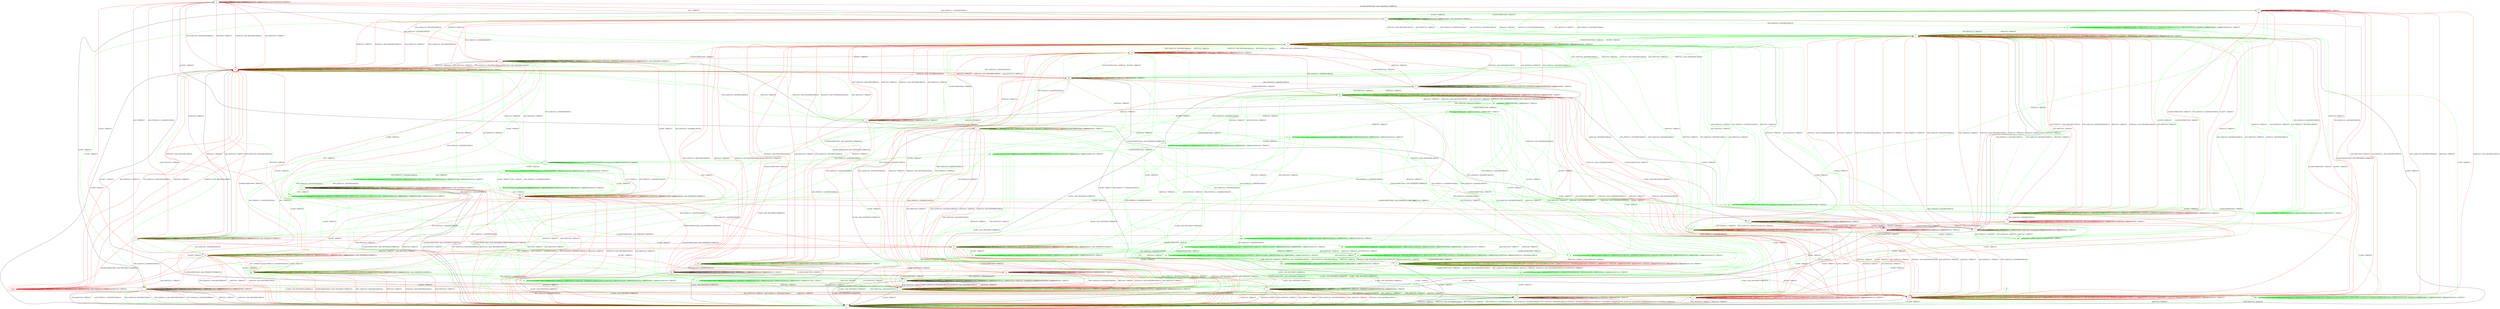 digraph "" {
	graph ["Incoming time"=0.2030503749847412,
		"Outgoing time"=0.2620410919189453,
		Output="{'States': 66, 'Transitions': 1007, 'Filename': '../results/tcp_preset_50/TCP_Windows8_Server-TCP_Linux_Server-5.dot'}",
		Reference="{'States': 39, 'Transitions': 495, 'Filename': '../subjects/tcp/TCP_Windows8_Server.dot'}",
		Solver=yices,
		Updated="{'States': 58, 'Transitions': 685, 'Filename': '../subjects/tcp/TCP_Linux_Server.dot'}",
		"f-measure"=0.32554257095158595,
		precision=0.2773826458036984,
		recall=0.3939393939393939
	];
	a -> a	[key=0,
		label="ACCEPT / TIMEOUT"];
	a -> a	[key=1,
		label="LISTEN / TIMEOUT"];
	a -> a	[key=2,
		label="ACK(V,V,0) / TIMEOUT"];
	a -> a	[key=3,
		color=red,
		label="SEND / ACK+PSH(NEXT,CURRENT,1)"];
	a -> h	[key=0,
		color=red,
		label="CLOSECONNECTION / ACK+FIN(NEXT,CURRENT,0)"];
	a -> k	[key=0,
		color=red,
		label="SYN+ACK(V,V,0) / RST(NEXT,FRESH,0)"];
	a -> k	[key=1,
		color=red,
		label="RST(V,V,0) / TIMEOUT"];
	a -> k	[key=2,
		color=red,
		label="SYN(V,V,0) / ACK+RST(ZERO,NEXT,0)"];
	a -> k	[key=3,
		color=red,
		label="ACK+RST(V,V,0) / TIMEOUT"];
	a -> s	[key=0,
		color=red,
		label="RCV / TIMEOUT"];
	a -> x	[key=0,
		color=red,
		label="FIN+ACK(V,V,0) / ACK(NEXT,NEXT,0)"];
	a -> y	[key=0,
		color=red,
		label="ACK+PSH(V,V,1) / ACK(NEXT,NEXT,0)"];
	a -> aa	[key=0,
		color=red,
		label="CLOSE / TIMEOUT"];
	b -> b	[key=0,
		label="CLOSECONNECTION / TIMEOUT"];
	b -> b	[key=1,
		label="LISTEN / TIMEOUT"];
	b -> b	[key=2,
		label="RCV / TIMEOUT"];
	b -> b	[key=3,
		color=red,
		label="ACK+PSH(V,V,1) / TIMEOUT"];
	b -> b	[key=4,
		color=red,
		label="SYN+ACK(V,V,0) / RST(NEXT,FRESH,0)"];
	b -> b	[key=5,
		color=red,
		label="FIN+ACK(V,V,0) / TIMEOUT"];
	b -> b	[key=6,
		color=red,
		label="SEND / TIMEOUT"];
	b -> b	[key=7,
		color=red,
		label="ACK(V,V,0) / TIMEOUT"];
	b -> i	[key=0,
		color=red,
		label="ACCEPT / TIMEOUT"];
	b -> n	[key=0,
		color=green,
		label="ACK+PSH(V,V,1) / RST(NEXT,ZERO,0)"];
	b -> n	[key=1,
		color=green,
		label="SYN+ACK(V,V,0) / RST(NEXT,ZERO,0)"];
	b -> n	[key=2,
		color=green,
		label="RST(V,V,0) / TIMEOUT"];
	b -> n	[key=3,
		color=green,
		label="FIN+ACK(V,V,0) / RST(NEXT,ZERO,0)"];
	b -> n	[key=4,
		color=green,
		label="ACK+RST(V,V,0) / TIMEOUT"];
	b -> n	[key=5,
		color=green,
		label="ACK(V,V,0) / RST(NEXT,ZERO,0)"];
	b -> t	[key=0,
		color=green,
		label="CLOSE / TIMEOUT"];
	b -> u	[key=0,
		color=red,
		label="CLOSE / TIMEOUT"];
	b -> ee	[key=0,
		color=green,
		label="SYN(V,V,0) / ACK+SYN(FRESH,NEXT,0)"];
	b -> ff	[key=0,
		color=red,
		label="RST(V,V,0) / TIMEOUT"];
	b -> ff	[key=1,
		color=red,
		label="ACK+RST(V,V,0) / TIMEOUT"];
	b -> hh	[key=0,
		color=red,
		label="SYN(V,V,0) / ACK+SYN(FRESH,NEXT,0)"];
	ddd	[color=green];
	b -> ddd	[key=0,
		color=green,
		label="ACCEPT / TIMEOUT"];
	c -> a	[key=0,
		color=red,
		label="ACK(V,V,0) / TIMEOUT"];
	c -> c	[key=0,
		label="ACCEPT / TIMEOUT"];
	c -> c	[key=1,
		label="LISTEN / TIMEOUT"];
	c -> c	[key=2,
		label="RCV / TIMEOUT"];
	c -> c	[key=3,
		color=red,
		label="SYN+ACK(V,V,0) / TIMEOUT"];
	c -> c	[key=4,
		color=red,
		label="SEND / TIMEOUT"];
	c -> t	[key=0,
		color=red,
		label="CLOSE / TIMEOUT"];
	c -> v	[key=0,
		color=red,
		label="RST(V,V,0) / TIMEOUT"];
	c -> v	[key=1,
		color=red,
		label="SYN(V,V,0) / ACK+RST(ZERO,NEXT,0)"];
	c -> v	[key=2,
		color=red,
		label="ACK+RST(V,V,0) / TIMEOUT"];
	c -> x	[key=0,
		color=red,
		label="FIN+ACK(V,V,0) / ACK(NEXT,NEXT,0)"];
	c -> y	[key=0,
		color=red,
		label="ACK+PSH(V,V,1) / ACK(NEXT,NEXT,0)"];
	c -> hh	[key=0,
		color=red,
		label="CLOSECONNECTION / TIMEOUT"];
	d -> d	[key=0,
		label="ACCEPT / TIMEOUT"];
	d -> d	[key=1,
		label="LISTEN / TIMEOUT"];
	d -> d	[key=2,
		label="ACK(V,V,0) / TIMEOUT"];
	d -> d	[key=3,
		color=green,
		label="SYN+ACK(V,V,0) / ACK(NEXT,CURRENT,0)"];
	d -> d	[key=4,
		color=green,
		label="SYN(V,V,0) / TIMEOUT"];
	d -> k	[key=0,
		color=green,
		label="RST(V,V,0) / TIMEOUT"];
	d -> k	[key=1,
		color=green,
		label="ACK+RST(V,V,0) / TIMEOUT"];
	d -> m	[key=0,
		label="RCV / TIMEOUT"];
	d -> x	[key=0,
		color=green,
		label="FIN+ACK(V,V,0) / ACK(NEXT,NEXT,0)"];
	d -> y	[key=0,
		color=green,
		label="ACK+PSH(V,V,1) / ACK(NEXT,NEXT,0)"];
	qq	[color=green];
	d -> qq	[key=0,
		color=green,
		label="CLOSECONNECTION / ACK+FIN(NEXT,CURRENT,0)"];
	rr	[color=green];
	d -> rr	[key=0,
		color=green,
		label="CLOSE / TIMEOUT"];
	e -> e	[key=0,
		label="CLOSECONNECTION / TIMEOUT"];
	e -> e	[key=1,
		label="RST(V,V,0) / TIMEOUT"];
	e -> e	[key=2,
		label="LISTEN / TIMEOUT"];
	e -> e	[key=3,
		label="RCV / TIMEOUT"];
	e -> e	[key=4,
		label="ACK+RST(V,V,0) / TIMEOUT"];
	e -> e	[key=5,
		color=green,
		label="ACK+PSH(V,V,1) / RST(ZERO,ZERO,0)"];
	e -> e	[key=6,
		color=green,
		label="SYN+ACK(V,V,0) / RST(ZERO,ZERO,0)"];
	e -> e	[key=7,
		color=green,
		label="FIN+ACK(V,V,0) / RST(ZERO,ZERO,0)"];
	e -> e	[key=8,
		color=green,
		label="ACK(V,V,0) / RST(ZERO,ZERO,0)"];
	e -> e	[key=9,
		color=red,
		label="ACK+PSH(V,V,1) / TIMEOUT"];
	e -> e	[key=10,
		color=red,
		label="SYN+ACK(V,V,0) / TIMEOUT"];
	e -> e	[key=11,
		color=red,
		label="FIN+ACK(V,V,0) / TIMEOUT"];
	e -> e	[key=12,
		color=red,
		label="SYN(V,V,0) / TIMEOUT"];
	e -> e	[key=13,
		color=red,
		label="SEND / TIMEOUT"];
	e -> e	[key=14,
		color=red,
		label="ACK(V,V,0) / TIMEOUT"];
	e -> k	[key=0,
		label="ACCEPT / TIMEOUT"];
	e -> p	[key=0,
		label="CLOSE / TIMEOUT"];
	pp	[color=green];
	e -> pp	[key=0,
		color=green,
		label="SYN(V,V,0) / ACK+SYN(FRESH,NEXT,0)"];
	f -> f	[key=0,
		label="ACCEPT / TIMEOUT"];
	f -> f	[key=1,
		label="LISTEN / TIMEOUT"];
	f -> f	[key=2,
		label="RCV / TIMEOUT"];
	f -> f	[key=3,
		color=green,
		label="SYN+ACK(V,V,0) / ACK(NEXT,CURRENT,0)"];
	f -> f	[key=4,
		color=green,
		label="SYN(V,V,0) / TIMEOUT"];
	f -> f	[key=5,
		color=red,
		label="SEND / TIMEOUT"];
	f -> g	[key=0,
		label="CLOSECONNECTION / TIMEOUT"];
	f -> j	[key=0,
		label="CLOSE / TIMEOUT"];
	f -> v	[key=0,
		label="RST(V,V,0) / TIMEOUT"];
	f -> v	[key=1,
		label="ACK+RST(V,V,0) / TIMEOUT"];
	f -> v	[key=2,
		color=red,
		label="ACK+PSH(V,V,1) / TIMEOUT"];
	f -> v	[key=3,
		color=red,
		label="SYN+ACK(V,V,0) / RST(NEXT,FRESH,0)"];
	f -> v	[key=4,
		color=red,
		label="FIN+ACK(V,V,0) / TIMEOUT"];
	f -> v	[key=5,
		color=red,
		label="SYN(V,V,0) / ACK+RST(ZERO,NEXT,0)"];
	f -> v	[key=6,
		color=red,
		label="ACK(V,V,0) / TIMEOUT"];
	f -> ddd	[key=0,
		color=green,
		label="ACK+PSH(V,V,1) / TIMEOUT"];
	f -> ddd	[key=1,
		color=green,
		label="FIN+ACK(V,V,0) / TIMEOUT"];
	f -> ddd	[key=2,
		color=green,
		label="ACK(V,V,0) / TIMEOUT"];
	g -> b	[key=0,
		color=green,
		label="ACK+PSH(V,V,1) / TIMEOUT"];
	g -> b	[key=1,
		color=green,
		label="FIN+ACK(V,V,0) / TIMEOUT"];
	g -> b	[key=2,
		color=green,
		label="ACK(V,V,0) / TIMEOUT"];
	g -> f	[key=0,
		label="ACCEPT / TIMEOUT"];
	g -> g	[key=0,
		label="CLOSECONNECTION / TIMEOUT"];
	g -> g	[key=1,
		label="LISTEN / TIMEOUT"];
	g -> g	[key=2,
		label="RCV / TIMEOUT"];
	g -> g	[key=3,
		color=green,
		label="SYN+ACK(V,V,0) / ACK(NEXT,CURRENT,0)"];
	g -> g	[key=4,
		color=green,
		label="SYN(V,V,0) / TIMEOUT"];
	g -> g	[key=5,
		color=red,
		label="SEND / TIMEOUT"];
	g -> j	[key=0,
		label="CLOSE / TIMEOUT"];
	g -> n	[key=0,
		color=green,
		label="RST(V,V,0) / TIMEOUT"];
	g -> n	[key=1,
		color=green,
		label="ACK+RST(V,V,0) / TIMEOUT"];
	g -> ff	[key=0,
		color=red,
		label="ACK+PSH(V,V,1) / TIMEOUT"];
	g -> ff	[key=1,
		color=red,
		label="SYN+ACK(V,V,0) / RST(NEXT,FRESH,0)"];
	g -> ff	[key=2,
		color=red,
		label="RST(V,V,0) / TIMEOUT"];
	g -> ff	[key=3,
		color=red,
		label="FIN+ACK(V,V,0) / TIMEOUT"];
	g -> ff	[key=4,
		color=red,
		label="SYN(V,V,0) / ACK+RST(ZERO,NEXT,0)"];
	g -> ff	[key=5,
		color=red,
		label="ACK+RST(V,V,0) / TIMEOUT"];
	g -> ff	[key=6,
		color=red,
		label="ACK(V,V,0) / TIMEOUT"];
	h -> b	[key=0,
		color=red,
		label="FIN+ACK(V,V,0) / ACK(NEXT,NEXT,0)"];
	h -> h	[key=0,
		label="CLOSECONNECTION / TIMEOUT"];
	h -> h	[key=1,
		label="LISTEN / TIMEOUT"];
	h -> h	[key=2,
		label="RCV / TIMEOUT"];
	h -> h	[key=3,
		label="ACK(V,V,0) / TIMEOUT"];
	h -> h	[key=4,
		color=red,
		label="SEND / TIMEOUT"];
	h -> l	[key=0,
		label="CLOSE / TIMEOUT"];
	h -> n	[key=0,
		color=green,
		label="ACK+PSH(V,V,1) / RST(NEXT,ZERO,0)"];
	h -> n	[key=1,
		color=green,
		label="SYN+ACK(V,V,0) / RST(NEXT,ZERO,0)"];
	h -> n	[key=2,
		color=green,
		label="RST(V,V,0) / TIMEOUT"];
	h -> n	[key=3,
		color=green,
		label="SYN(V,V,0) / ACK+RST(ZERO,NEXT,0)"];
	h -> n	[key=4,
		color=green,
		label="ACK+RST(V,V,0) / TIMEOUT"];
	h -> s	[key=0,
		color=green,
		label="ACCEPT / TIMEOUT"];
	h -> ff	[key=0,
		color=red,
		label="ACK+PSH(V,V,1) / ACK+RST(NEXT,NEXT,0)"];
	h -> ff	[key=1,
		color=red,
		label="SYN+ACK(V,V,0) / RST(NEXT,FRESH,0)"];
	h -> ff	[key=2,
		color=red,
		label="RST(V,V,0) / TIMEOUT"];
	h -> ff	[key=3,
		color=red,
		label="SYN(V,V,0) / ACK+RST(ZERO,NEXT,0)"];
	h -> ff	[key=4,
		color=red,
		label="ACK+RST(V,V,0) / TIMEOUT"];
	h -> jj	[key=0,
		color=green,
		label="FIN+ACK(V,V,0) / ACK(NEXT,NEXT,0)"];
	h -> jj	[key=1,
		color=red,
		label="ACCEPT / TIMEOUT"];
	i -> b	[key=0,
		color=red,
		label="CLOSECONNECTION / TIMEOUT"];
	i -> c	[key=0,
		color=red,
		label="SYN(V,V,0) / ACK+SYN(FRESH,NEXT,0)"];
	i -> i	[key=0,
		label="LISTEN / TIMEOUT"];
	i -> i	[key=1,
		label="RCV / TIMEOUT"];
	i -> i	[key=2,
		label="ACK(V,V,0) / TIMEOUT"];
	i -> i	[key=3,
		color=red,
		label="ACK+PSH(V,V,1) / TIMEOUT"];
	i -> i	[key=4,
		color=red,
		label="SYN+ACK(V,V,0) / RST(NEXT,FRESH,0)"];
	i -> i	[key=5,
		color=red,
		label="ACCEPT / TIMEOUT"];
	i -> i	[key=6,
		color=red,
		label="FIN+ACK(V,V,0) / TIMEOUT"];
	i -> i	[key=7,
		color=red,
		label="SEND / TIMEOUT"];
	i -> u	[key=0,
		color=red,
		label="CLOSE / TIMEOUT"];
	i -> v	[key=0,
		color=red,
		label="RST(V,V,0) / TIMEOUT"];
	i -> v	[key=1,
		color=red,
		label="ACK+RST(V,V,0) / TIMEOUT"];
	j -> j	[key=0,
		label="CLOSECONNECTION / TIMEOUT"];
	j -> j	[key=1,
		label="ACCEPT / TIMEOUT"];
	j -> j	[key=2,
		label="LISTEN / TIMEOUT"];
	j -> j	[key=3,
		label="RCV / TIMEOUT"];
	j -> j	[key=4,
		label="CLOSE / TIMEOUT"];
	j -> j	[key=5,
		color=green,
		label="SYN+ACK(V,V,0) / ACK(NEXT,CURRENT,0)"];
	j -> j	[key=6,
		color=green,
		label="SYN(V,V,0) / TIMEOUT"];
	j -> j	[key=7,
		color=red,
		label="SEND / TIMEOUT"];
	j -> p	[key=0,
		label="RST(V,V,0) / TIMEOUT"];
	j -> p	[key=1,
		label="ACK+RST(V,V,0) / TIMEOUT"];
	j -> p	[key=2,
		color=red,
		label="ACK+PSH(V,V,1) / TIMEOUT"];
	j -> p	[key=3,
		color=red,
		label="SYN+ACK(V,V,0) / RST(NEXT,FRESH,0)"];
	j -> p	[key=4,
		color=red,
		label="FIN+ACK(V,V,0) / TIMEOUT"];
	j -> p	[key=5,
		color=red,
		label="SYN(V,V,0) / ACK+RST(ZERO,NEXT,0)"];
	j -> p	[key=6,
		color=red,
		label="ACK(V,V,0) / TIMEOUT"];
	j -> t	[key=0,
		color=green,
		label="ACK+PSH(V,V,1) / TIMEOUT"];
	j -> t	[key=1,
		color=green,
		label="FIN+ACK(V,V,0) / TIMEOUT"];
	j -> t	[key=2,
		color=green,
		label="ACK(V,V,0) / TIMEOUT"];
	k -> k	[key=0,
		label="RST(V,V,0) / TIMEOUT"];
	k -> k	[key=1,
		label="ACCEPT / TIMEOUT"];
	k -> k	[key=2,
		label="LISTEN / TIMEOUT"];
	k -> k	[key=3,
		label="RCV / TIMEOUT"];
	k -> k	[key=4,
		label="ACK+RST(V,V,0) / TIMEOUT"];
	k -> k	[key=5,
		color=green,
		label="ACK+PSH(V,V,1) / RST(ZERO,ZERO,0)"];
	k -> k	[key=6,
		color=green,
		label="SYN+ACK(V,V,0) / RST(ZERO,ZERO,0)"];
	k -> k	[key=7,
		color=green,
		label="FIN+ACK(V,V,0) / RST(ZERO,ZERO,0)"];
	k -> k	[key=8,
		color=green,
		label="ACK(V,V,0) / RST(ZERO,ZERO,0)"];
	k -> k	[key=9,
		color=red,
		label="ACK+PSH(V,V,1) / TIMEOUT"];
	k -> k	[key=10,
		color=red,
		label="SYN+ACK(V,V,0) / TIMEOUT"];
	k -> k	[key=11,
		color=red,
		label="FIN+ACK(V,V,0) / TIMEOUT"];
	k -> k	[key=12,
		color=red,
		label="SEND / TIMEOUT"];
	k -> k	[key=13,
		color=red,
		label="ACK(V,V,0) / TIMEOUT"];
	k -> n	[key=0,
		color=green,
		label="CLOSECONNECTION / TIMEOUT"];
	k -> p	[key=0,
		label="CLOSE / TIMEOUT"];
	k -> z	[key=0,
		color=green,
		label="SYN(V,V,0) / ACK+SYN(FRESH,NEXT,0)"];
	k -> dd	[key=0,
		color=red,
		label="SYN(V,V,0) / ACK+SYN(FRESH,NEXT,0)"];
	k -> ff	[key=0,
		color=red,
		label="CLOSECONNECTION / TIMEOUT"];
	l -> l	[key=0,
		label="CLOSECONNECTION / TIMEOUT"];
	l -> l	[key=1,
		label="ACCEPT / TIMEOUT"];
	l -> l	[key=2,
		label="LISTEN / TIMEOUT"];
	l -> l	[key=3,
		label="RCV / TIMEOUT"];
	l -> l	[key=4,
		label="CLOSE / TIMEOUT"];
	l -> l	[key=5,
		label="ACK(V,V,0) / TIMEOUT"];
	l -> l	[key=6,
		color=red,
		label="SEND / TIMEOUT"];
	l -> p	[key=0,
		label="RST(V,V,0) / TIMEOUT"];
	l -> p	[key=1,
		label="SYN(V,V,0) / ACK+RST(ZERO,NEXT,0)"];
	l -> p	[key=2,
		label="ACK+RST(V,V,0) / TIMEOUT"];
	l -> p	[key=3,
		color=green,
		label="ACK+PSH(V,V,1) / RST(NEXT,ZERO,0)"];
	l -> p	[key=4,
		color=green,
		label="SYN+ACK(V,V,0) / RST(NEXT,ZERO,0)"];
	l -> p	[key=5,
		color=red,
		label="ACK+PSH(V,V,1) / ACK+RST(NEXT,NEXT,0)"];
	l -> p	[key=6,
		color=red,
		label="SYN+ACK(V,V,0) / RST(NEXT,FRESH,0)"];
	l -> u	[key=0,
		color=red,
		label="FIN+ACK(V,V,0) / ACK(NEXT,NEXT,0)"];
	bbb	[color=green];
	l -> bbb	[key=0,
		color=green,
		label="FIN+ACK(V,V,0) / ACK(NEXT,NEXT,0)"];
	m -> d	[key=0,
		color=green,
		label="ACK+PSH(V,V,1) / ACK(NEXT,NEXT,0)"];
	m -> j	[key=0,
		color=red,
		label="CLOSECONNECTION / ACK+FIN(NEXT,CURRENT,0)"];
	m -> k	[key=0,
		color=green,
		label="RST(V,V,0) / TIMEOUT"];
	m -> k	[key=1,
		color=green,
		label="ACK+RST(V,V,0) / TIMEOUT"];
	m -> m	[key=0,
		label="ACCEPT / TIMEOUT"];
	m -> m	[key=1,
		label="LISTEN / TIMEOUT"];
	m -> m	[key=2,
		label="RCV / TIMEOUT"];
	m -> m	[key=3,
		label="ACK(V,V,0) / TIMEOUT"];
	m -> m	[key=4,
		color=green,
		label="SYN+ACK(V,V,0) / ACK(NEXT,CURRENT,0)"];
	m -> m	[key=5,
		color=green,
		label="SYN(V,V,0) / TIMEOUT"];
	m -> m	[key=6,
		color=red,
		label="ACK+PSH(V,V,1) / TIMEOUT"];
	m -> m	[key=7,
		color=red,
		label="FIN+ACK(V,V,0) / TIMEOUT"];
	m -> m	[key=8,
		color=red,
		label="CLOSE / TIMEOUT"];
	m -> m	[key=9,
		color=red,
		label="SEND / ACK+PSH(NEXT,CURRENT,1)"];
	m -> p	[key=0,
		color=red,
		label="SYN+ACK(V,V,0) / RST(NEXT,FRESH,0)"];
	m -> p	[key=1,
		color=red,
		label="RST(V,V,0) / TIMEOUT"];
	m -> p	[key=2,
		color=red,
		label="SYN(V,V,0) / ACK+RST(ZERO,NEXT,0)"];
	m -> p	[key=3,
		color=red,
		label="ACK+RST(V,V,0) / TIMEOUT"];
	m -> x	[key=0,
		color=green,
		label="FIN+ACK(V,V,0) / ACK(NEXT,NEXT,0)"];
	m -> qq	[key=0,
		color=green,
		label="CLOSECONNECTION / ACK+FIN(NEXT,CURRENT,0)"];
	m -> rr	[key=0,
		color=green,
		label="CLOSE / TIMEOUT"];
	n -> e	[key=0,
		color=red,
		label="CLOSECONNECTION / TIMEOUT"];
	n -> n	[key=0,
		label="RST(V,V,0) / TIMEOUT"];
	n -> n	[key=1,
		label="LISTEN / TIMEOUT"];
	n -> n	[key=2,
		label="RCV / TIMEOUT"];
	n -> n	[key=3,
		label="ACK+RST(V,V,0) / TIMEOUT"];
	n -> n	[key=4,
		color=green,
		label="CLOSECONNECTION / TIMEOUT"];
	n -> n	[key=5,
		color=green,
		label="ACK+PSH(V,V,1) / RST(ZERO,ZERO,0)"];
	n -> n	[key=6,
		color=green,
		label="SYN+ACK(V,V,0) / RST(ZERO,ZERO,0)"];
	n -> n	[key=7,
		color=green,
		label="FIN+ACK(V,V,0) / RST(ZERO,ZERO,0)"];
	n -> n	[key=8,
		color=green,
		label="ACK(V,V,0) / RST(ZERO,ZERO,0)"];
	n -> n	[key=9,
		color=red,
		label="ACK+PSH(V,V,1) / TIMEOUT"];
	n -> n	[key=10,
		color=red,
		label="SYN+ACK(V,V,0) / TIMEOUT"];
	n -> n	[key=11,
		color=red,
		label="ACCEPT / TIMEOUT"];
	n -> n	[key=12,
		color=red,
		label="FIN+ACK(V,V,0) / TIMEOUT"];
	n -> n	[key=13,
		color=red,
		label="SYN(V,V,0) / TIMEOUT"];
	n -> n	[key=14,
		color=red,
		label="SEND / TIMEOUT"];
	n -> n	[key=15,
		color=red,
		label="ACK(V,V,0) / TIMEOUT"];
	n -> p	[key=0,
		label="CLOSE / TIMEOUT"];
	n -> v	[key=0,
		color=green,
		label="ACCEPT / TIMEOUT"];
	n -> ee	[key=0,
		color=green,
		label="SYN(V,V,0) / ACK+SYN(FRESH,NEXT,0)"];
	o -> e	[key=0,
		label="RST(V,V,0) / TIMEOUT"];
	o -> e	[key=1,
		label="ACK+RST(V,V,0) / TIMEOUT"];
	o -> e	[key=2,
		color=red,
		label="SYN+ACK(V,V,0) / RST(NEXT,FRESH,0)"];
	o -> e	[key=3,
		color=red,
		label="SYN(V,V,0) / ACK+RST(ZERO,NEXT,0)"];
	o -> o	[key=0,
		label="CLOSECONNECTION / TIMEOUT"];
	o -> o	[key=1,
		label="ACK+PSH(V,V,1) / TIMEOUT"];
	o -> o	[key=2,
		label="FIN+ACK(V,V,0) / TIMEOUT"];
	o -> o	[key=3,
		label="LISTEN / TIMEOUT"];
	o -> o	[key=4,
		label="RCV / TIMEOUT"];
	o -> o	[key=5,
		label="ACK(V,V,0) / TIMEOUT"];
	o -> o	[key=6,
		color=green,
		label="SYN+ACK(V,V,0) / ACK(NEXT,CURRENT,0)"];
	o -> o	[key=7,
		color=green,
		label="SYN(V,V,0) / TIMEOUT"];
	o -> o	[key=8,
		color=red,
		label="SEND / TIMEOUT"];
	o -> p	[key=0,
		label="CLOSE / ACK+RST(NEXT,CURRENT,0)"];
	o -> x	[key=0,
		color=green,
		label="ACCEPT / TIMEOUT"];
	mmm	[color=red];
	o -> mmm	[key=0,
		color=red,
		label="ACCEPT / TIMEOUT"];
	p -> p	[key=0,
		label="CLOSECONNECTION / TIMEOUT"];
	p -> p	[key=1,
		label="RST(V,V,0) / TIMEOUT"];
	p -> p	[key=2,
		label="ACCEPT / TIMEOUT"];
	p -> p	[key=3,
		label="LISTEN / TIMEOUT"];
	p -> p	[key=4,
		label="RCV / TIMEOUT"];
	p -> p	[key=5,
		label="ACK+RST(V,V,0) / TIMEOUT"];
	p -> p	[key=6,
		label="CLOSE / TIMEOUT"];
	p -> p	[key=7,
		color=green,
		label="ACK+PSH(V,V,1) / RST(ZERO,ZERO,0)"];
	p -> p	[key=8,
		color=green,
		label="SYN+ACK(V,V,0) / RST(ZERO,ZERO,0)"];
	p -> p	[key=9,
		color=green,
		label="FIN+ACK(V,V,0) / RST(ZERO,ZERO,0)"];
	p -> p	[key=10,
		color=green,
		label="SYN(V,V,0) / ACK+RST(ZERO,NEXT,0)"];
	p -> p	[key=11,
		color=green,
		label="ACK(V,V,0) / RST(ZERO,ZERO,0)"];
	p -> p	[key=12,
		color=red,
		label="ACK+PSH(V,V,1) / TIMEOUT"];
	p -> p	[key=13,
		color=red,
		label="SYN+ACK(V,V,0) / TIMEOUT"];
	p -> p	[key=14,
		color=red,
		label="FIN+ACK(V,V,0) / TIMEOUT"];
	p -> p	[key=15,
		color=red,
		label="SYN(V,V,0) / TIMEOUT"];
	p -> p	[key=16,
		color=red,
		label="SEND / TIMEOUT"];
	p -> p	[key=17,
		color=red,
		label="ACK(V,V,0) / TIMEOUT"];
	q -> e	[key=0,
		color=red,
		label="SYN+ACK(V,V,0) / RST(NEXT,FRESH,0)"];
	q -> e	[key=1,
		color=red,
		label="RST(V,V,0) / TIMEOUT"];
	q -> e	[key=2,
		color=red,
		label="SYN(V,V,0) / ACK+RST(ZERO,NEXT,0)"];
	q -> e	[key=3,
		color=red,
		label="ACK+RST(V,V,0) / TIMEOUT"];
	q -> o	[key=0,
		color=red,
		label="FIN+ACK(V,V,0) / ACK(NEXT,NEXT,0)"];
	q -> p	[key=0,
		label="CLOSE / ACK+RST(NEXT,CURRENT,0)"];
	q -> q	[key=0,
		label="CLOSECONNECTION / TIMEOUT"];
	q -> q	[key=1,
		label="ACK+PSH(V,V,1) / ACK(NEXT,NEXT,0)"];
	q -> q	[key=2,
		label="LISTEN / TIMEOUT"];
	q -> q	[key=3,
		label="RCV / TIMEOUT"];
	q -> q	[key=4,
		label="ACK(V,V,0) / TIMEOUT"];
	q -> q	[key=5,
		color=red,
		label="SEND / TIMEOUT"];
	q -> y	[key=0,
		color=red,
		label="ACCEPT / TIMEOUT"];
	r -> a	[key=0,
		label="ACCEPT / TIMEOUT"];
	r -> e	[key=0,
		color=red,
		label="SYN+ACK(V,V,0) / RST(NEXT,FRESH,0)"];
	r -> e	[key=1,
		color=red,
		label="RST(V,V,0) / TIMEOUT"];
	r -> e	[key=2,
		color=red,
		label="SYN(V,V,0) / ACK+RST(ZERO,NEXT,0)"];
	r -> e	[key=3,
		color=red,
		label="ACK+RST(V,V,0) / TIMEOUT"];
	r -> p	[key=0,
		label="CLOSE / ACK+RST(NEXT,CURRENT,0)"];
	r -> q	[key=0,
		color=red,
		label="ACK+PSH(V,V,1) / ACK(NEXT,NEXT,0)"];
	r -> r	[key=0,
		label="LISTEN / TIMEOUT"];
	r -> r	[key=1,
		label="RCV / TIMEOUT"];
	r -> r	[key=2,
		label="ACK(V,V,0) / TIMEOUT"];
	r -> r	[key=3,
		color=green,
		label="SYN+ACK(V,V,0) / ACK(NEXT,CURRENT,0)"];
	r -> r	[key=4,
		color=green,
		label="SYN(V,V,0) / TIMEOUT"];
	r -> r	[key=5,
		color=red,
		label="CLOSECONNECTION / TIMEOUT"];
	r -> r	[key=6,
		color=red,
		label="SEND / TIMEOUT"];
	r -> ee	[key=0,
		color=red,
		label="FIN+ACK(V,V,0) / ACK(NEXT,NEXT,0)"];
	uu	[color=green];
	r -> uu	[key=0,
		color=green,
		label="CLOSECONNECTION / TIMEOUT"];
	ggg	[color=green];
	r -> ggg	[key=0,
		color=green,
		label="ACK+PSH(V,V,1) / ACK(NEXT,NEXT,0)"];
	hhh	[color=green];
	r -> hhh	[key=0,
		color=green,
		label="FIN+ACK(V,V,0) / ACK(NEXT,NEXT,0)"];
	iii	[color=green];
	r -> iii	[key=0,
		color=green,
		label="RST(V,V,0) / TIMEOUT"];
	r -> iii	[key=1,
		color=green,
		label="ACK+RST(V,V,0) / TIMEOUT"];
	s -> a	[key=0,
		color=red,
		label="ACK+PSH(V,V,1) / ACK(NEXT,NEXT,0)"];
	s -> h	[key=0,
		color=green,
		label="CLOSECONNECTION / TIMEOUT"];
	s -> k	[key=0,
		color=red,
		label="SYN+ACK(V,V,0) / RST(NEXT,FRESH,0)"];
	s -> k	[key=1,
		color=red,
		label="RST(V,V,0) / TIMEOUT"];
	s -> k	[key=2,
		color=red,
		label="SYN(V,V,0) / ACK+RST(ZERO,NEXT,0)"];
	s -> k	[key=3,
		color=red,
		label="ACK+RST(V,V,0) / TIMEOUT"];
	s -> l	[key=0,
		color=green,
		label="CLOSE / TIMEOUT"];
	s -> s	[key=0,
		label="ACCEPT / TIMEOUT"];
	s -> s	[key=1,
		label="LISTEN / TIMEOUT"];
	s -> s	[key=2,
		label="RCV / TIMEOUT"];
	s -> s	[key=3,
		label="ACK(V,V,0) / TIMEOUT"];
	s -> s	[key=4,
		color=red,
		label="SEND / ACK+PSH(NEXT,CURRENT,1)"];
	s -> v	[key=0,
		color=green,
		label="ACK+PSH(V,V,1) / RST(NEXT,ZERO,0)"];
	s -> v	[key=1,
		color=green,
		label="SYN+ACK(V,V,0) / RST(NEXT,ZERO,0)"];
	s -> v	[key=2,
		color=green,
		label="RST(V,V,0) / TIMEOUT"];
	s -> v	[key=3,
		color=green,
		label="SYN(V,V,0) / ACK+RST(ZERO,NEXT,0)"];
	s -> v	[key=4,
		color=green,
		label="ACK+RST(V,V,0) / TIMEOUT"];
	s -> x	[key=0,
		color=red,
		label="FIN+ACK(V,V,0) / ACK(NEXT,NEXT,0)"];
	s -> aa	[key=0,
		color=red,
		label="CLOSE / TIMEOUT"];
	s -> ff	[key=0,
		color=red,
		label="CLOSECONNECTION / ACK+RST(NEXT,CURRENT,0)"];
	ccc	[color=green];
	s -> ccc	[key=0,
		color=green,
		label="FIN+ACK(V,V,0) / ACK(NEXT,NEXT,0)"];
	t -> p	[key=0,
		label="RST(V,V,0) / TIMEOUT"];
	t -> p	[key=1,
		label="SYN(V,V,0) / ACK+RST(ZERO,NEXT,0)"];
	t -> p	[key=2,
		label="ACK+RST(V,V,0) / TIMEOUT"];
	t -> p	[key=3,
		color=green,
		label="ACK+PSH(V,V,1) / RST(NEXT,ZERO,0)"];
	t -> p	[key=4,
		color=green,
		label="SYN+ACK(V,V,0) / RST(NEXT,ZERO,0)"];
	t -> p	[key=5,
		color=green,
		label="FIN+ACK(V,V,0) / RST(NEXT,ZERO,0)"];
	t -> p	[key=6,
		color=green,
		label="ACK(V,V,0) / RST(NEXT,ZERO,0)"];
	t -> p	[key=7,
		color=red,
		label="ACK+PSH(V,V,1) / RST(NEXT,CURRENT,0)"];
	t -> p	[key=8,
		color=red,
		label="FIN+ACK(V,V,0) / RST(NEXT,CURRENT,0)"];
	t -> p	[key=9,
		color=red,
		label="ACK(V,V,0) / RST(NEXT,CURRENT,0)"];
	t -> t	[key=0,
		label="CLOSECONNECTION / TIMEOUT"];
	t -> t	[key=1,
		label="ACCEPT / TIMEOUT"];
	t -> t	[key=2,
		label="LISTEN / TIMEOUT"];
	t -> t	[key=3,
		label="RCV / TIMEOUT"];
	t -> t	[key=4,
		label="CLOSE / TIMEOUT"];
	t -> t	[key=5,
		color=red,
		label="SYN+ACK(V,V,0) / TIMEOUT"];
	t -> t	[key=6,
		color=red,
		label="SEND / TIMEOUT"];
	u -> p	[key=0,
		color=red,
		label="RST(V,V,0) / TIMEOUT"];
	u -> p	[key=1,
		color=red,
		label="ACK+RST(V,V,0) / TIMEOUT"];
	u -> u	[key=0,
		label="ACCEPT / TIMEOUT"];
	u -> u	[key=1,
		label="LISTEN / TIMEOUT"];
	u -> u	[key=2,
		label="RCV / TIMEOUT"];
	u -> u	[key=3,
		color=red,
		label="CLOSECONNECTION / TIMEOUT"];
	u -> u	[key=4,
		color=red,
		label="ACK+PSH(V,V,1) / TIMEOUT"];
	u -> u	[key=5,
		color=red,
		label="SYN+ACK(V,V,0) / RST(NEXT,FRESH,0)"];
	u -> u	[key=6,
		color=red,
		label="FIN+ACK(V,V,0) / TIMEOUT"];
	u -> u	[key=7,
		color=red,
		label="SYN(V,V,0) / TIMEOUT"];
	u -> u	[key=8,
		color=red,
		label="CLOSE / TIMEOUT"];
	u -> u	[key=9,
		color=red,
		label="SEND / TIMEOUT"];
	u -> u	[key=10,
		color=red,
		label="ACK(V,V,0) / TIMEOUT"];
	v -> c	[key=0,
		color=red,
		label="SYN(V,V,0) / ACK+SYN(FRESH,NEXT,0)"];
	v -> n	[key=0,
		color=green,
		label="CLOSECONNECTION / TIMEOUT"];
	v -> p	[key=0,
		label="CLOSE / TIMEOUT"];
	v -> v	[key=0,
		label="RST(V,V,0) / TIMEOUT"];
	v -> v	[key=1,
		label="ACCEPT / TIMEOUT"];
	v -> v	[key=2,
		label="LISTEN / TIMEOUT"];
	v -> v	[key=3,
		label="RCV / TIMEOUT"];
	v -> v	[key=4,
		label="ACK+RST(V,V,0) / TIMEOUT"];
	v -> v	[key=5,
		color=green,
		label="ACK+PSH(V,V,1) / RST(ZERO,ZERO,0)"];
	v -> v	[key=6,
		color=green,
		label="SYN+ACK(V,V,0) / RST(ZERO,ZERO,0)"];
	v -> v	[key=7,
		color=green,
		label="FIN+ACK(V,V,0) / RST(ZERO,ZERO,0)"];
	v -> v	[key=8,
		color=green,
		label="ACK(V,V,0) / RST(ZERO,ZERO,0)"];
	v -> v	[key=9,
		color=red,
		label="ACK+PSH(V,V,1) / TIMEOUT"];
	v -> v	[key=10,
		color=red,
		label="SYN+ACK(V,V,0) / TIMEOUT"];
	v -> v	[key=11,
		color=red,
		label="FIN+ACK(V,V,0) / TIMEOUT"];
	v -> v	[key=12,
		color=red,
		label="SEND / TIMEOUT"];
	v -> v	[key=13,
		color=red,
		label="ACK(V,V,0) / TIMEOUT"];
	v -> dd	[key=0,
		color=green,
		label="SYN(V,V,0) / ACK+SYN(FRESH,NEXT,0)"];
	v -> ff	[key=0,
		color=red,
		label="CLOSECONNECTION / TIMEOUT"];
	w -> p	[key=0,
		label="CLOSE / TIMEOUT"];
	w -> w	[key=0,
		label="CLOSECONNECTION / TIMEOUT"];
	w -> w	[key=1,
		label="RST(V,V,0) / TIMEOUT"];
	w -> w	[key=2,
		label="RCV / TIMEOUT"];
	w -> w	[key=3,
		label="ACK+RST(V,V,0) / TIMEOUT"];
	w -> w	[key=4,
		color=green,
		label="ACK+PSH(V,V,1) / RST(ZERO,ZERO,0)"];
	w -> w	[key=5,
		color=green,
		label="SYN+ACK(V,V,0) / RST(ZERO,ZERO,0)"];
	w -> w	[key=6,
		color=green,
		label="FIN+ACK(V,V,0) / RST(ZERO,ZERO,0)"];
	w -> w	[key=7,
		color=green,
		label="LISTEN / TIMEOUT"];
	w -> w	[key=8,
		color=green,
		label="ACK(V,V,0) / RST(ZERO,ZERO,0)"];
	w -> w	[key=9,
		color=red,
		label="ACK+PSH(V,V,1) / TIMEOUT"];
	w -> w	[key=10,
		color=red,
		label="SYN+ACK(V,V,0) / TIMEOUT"];
	w -> w	[key=11,
		color=red,
		label="ACCEPT / TIMEOUT"];
	w -> w	[key=12,
		color=red,
		label="FIN+ACK(V,V,0) / TIMEOUT"];
	w -> w	[key=13,
		color=red,
		label="SYN(V,V,0) / TIMEOUT"];
	w -> w	[key=14,
		color=red,
		label="SEND / TIMEOUT"];
	w -> w	[key=15,
		color=red,
		label="ACK(V,V,0) / TIMEOUT"];
	w -> ff	[key=0,
		color=red,
		label="LISTEN / TIMEOUT"];
	w -> hh	[key=0,
		color=green,
		label="ACCEPT / TIMEOUT"];
	eee	[color=green];
	w -> eee	[key=0,
		color=green,
		label="SYN(V,V,0) / ACK+SYN(FRESH,NEXT,0)"];
	x -> g	[key=0,
		label="CLOSECONNECTION / ACK+FIN(NEXT,CURRENT,0)"];
	x -> k	[key=0,
		label="RST(V,V,0) / TIMEOUT"];
	x -> k	[key=1,
		label="ACK+RST(V,V,0) / TIMEOUT"];
	x -> k	[key=2,
		color=red,
		label="SYN+ACK(V,V,0) / RST(NEXT,FRESH,0)"];
	x -> k	[key=3,
		color=red,
		label="SYN(V,V,0) / ACK+RST(ZERO,NEXT,0)"];
	x -> m	[key=0,
		color=red,
		label="CLOSE / TIMEOUT"];
	x -> x	[key=0,
		label="ACK+PSH(V,V,1) / TIMEOUT"];
	x -> x	[key=1,
		label="ACCEPT / TIMEOUT"];
	x -> x	[key=2,
		label="FIN+ACK(V,V,0) / TIMEOUT"];
	x -> x	[key=3,
		label="LISTEN / TIMEOUT"];
	x -> x	[key=4,
		label="RCV / TIMEOUT"];
	x -> x	[key=5,
		label="ACK(V,V,0) / TIMEOUT"];
	x -> x	[key=6,
		color=green,
		label="SYN+ACK(V,V,0) / ACK(NEXT,CURRENT,0)"];
	x -> x	[key=7,
		color=green,
		label="SYN(V,V,0) / TIMEOUT"];
	x -> x	[key=8,
		color=red,
		label="SEND / ACK+PSH(NEXT,CURRENT,1)"];
	ss	[color=green];
	x -> ss	[key=0,
		color=green,
		label="CLOSE / TIMEOUT"];
	y -> a	[key=0,
		color=red,
		label="RCV / TIMEOUT"];
	y -> d	[key=0,
		color=green,
		label="RCV / TIMEOUT"];
	y -> k	[key=0,
		label="RST(V,V,0) / TIMEOUT"];
	y -> k	[key=1,
		label="ACK+RST(V,V,0) / TIMEOUT"];
	y -> k	[key=2,
		color=red,
		label="SYN+ACK(V,V,0) / RST(NEXT,FRESH,0)"];
	y -> k	[key=3,
		color=red,
		label="SYN(V,V,0) / ACK+RST(ZERO,NEXT,0)"];
	y -> n	[key=0,
		color=green,
		label="CLOSECONNECTION / ACK+RST(NEXT,CURRENT,0)"];
	y -> y	[key=0,
		label="ACK+PSH(V,V,1) / ACK(NEXT,NEXT,0)"];
	y -> y	[key=1,
		label="ACCEPT / TIMEOUT"];
	y -> y	[key=2,
		label="LISTEN / TIMEOUT"];
	y -> y	[key=3,
		label="ACK(V,V,0) / TIMEOUT"];
	y -> y	[key=4,
		color=green,
		label="SYN+ACK(V,V,0) / ACK(NEXT,CURRENT,0)"];
	y -> y	[key=5,
		color=green,
		label="SYN(V,V,0) / TIMEOUT"];
	y -> y	[key=6,
		color=red,
		label="SEND / ACK+PSH(NEXT,CURRENT,1)"];
	y -> aa	[key=0,
		color=green,
		label="FIN+ACK(V,V,0) / ACK(NEXT,NEXT,0)"];
	y -> cc	[key=0,
		color=red,
		label="CLOSE / TIMEOUT"];
	y -> ff	[key=0,
		color=red,
		label="CLOSECONNECTION / ACK+RST(NEXT,CURRENT,0)"];
	oo	[color=green];
	y -> oo	[key=0,
		color=green,
		label="CLOSE / TIMEOUT"];
	y -> mmm	[key=0,
		color=red,
		label="FIN+ACK(V,V,0) / ACK(NEXT,NEXT,0)"];
	z -> k	[key=0,
		color=green,
		label="SYN+ACK(V,V,0) / RST(NEXT,ZERO,0)"];
	z -> k	[key=1,
		color=green,
		label="RST(V,V,0) / TIMEOUT"];
	z -> k	[key=2,
		color=green,
		label="SYN(V,V,0) / ACK+RST(ZERO,NEXT,0)"];
	z -> k	[key=3,
		color=green,
		label="ACK+RST(V,V,0) / TIMEOUT"];
	z -> n	[key=0,
		color=red,
		label="SYN+ACK(V,V,0) / RST(NEXT,FRESH,0)"];
	z -> n	[key=1,
		color=red,
		label="RST(V,V,0) / TIMEOUT"];
	z -> n	[key=2,
		color=red,
		label="SYN(V,V,0) / ACK+RST(ZERO,NEXT,0)"];
	z -> n	[key=3,
		color=red,
		label="ACK+RST(V,V,0) / TIMEOUT"];
	z -> p	[key=0,
		color=red,
		label="CLOSE / ACK+RST(NEXT,CURRENT,0)"];
	z -> r	[key=0,
		color=red,
		label="CLOSECONNECTION / TIMEOUT"];
	z -> t	[key=0,
		color=green,
		label="CLOSE / TIMEOUT"];
	z -> z	[key=0,
		label="ACCEPT / TIMEOUT"];
	z -> z	[key=1,
		label="LISTEN / TIMEOUT"];
	z -> z	[key=2,
		label="RCV / TIMEOUT"];
	z -> z	[key=3,
		color=red,
		label="SEND / TIMEOUT"];
	z -> z	[key=4,
		color=red,
		label="ACK(V,V,0) / TIMEOUT"];
	z -> ee	[key=0,
		color=green,
		label="CLOSECONNECTION / TIMEOUT"];
	z -> kk	[key=0,
		color=red,
		label="ACK+PSH(V,V,1) / ACK(NEXT,NEXT,0)"];
	z -> ll	[key=0,
		label="FIN+ACK(V,V,0) / ACK(NEXT,NEXT,0)"];
	yy	[color=green];
	z -> yy	[key=0,
		color=green,
		label="ACK+PSH(V,V,1) / ACK(NEXT,NEXT,0)"];
	zz	[color=green];
	z -> zz	[key=0,
		color=green,
		label="ACK(V,V,0) / TIMEOUT"];
	aa -> k	[key=0,
		color=green,
		label="RST(V,V,0) / TIMEOUT"];
	aa -> k	[key=1,
		color=green,
		label="ACK+RST(V,V,0) / TIMEOUT"];
	aa -> l	[key=0,
		color=red,
		label="CLOSECONNECTION / ACK+FIN(NEXT,CURRENT,0)"];
	aa -> m	[key=0,
		color=red,
		label="FIN+ACK(V,V,0) / ACK(NEXT,NEXT,0)"];
	aa -> n	[key=0,
		color=green,
		label="CLOSECONNECTION / ACK+RST(NEXT,CURRENT,0)"];
	aa -> p	[key=0,
		color=red,
		label="SYN+ACK(V,V,0) / RST(NEXT,FRESH,0)"];
	aa -> p	[key=1,
		color=red,
		label="RST(V,V,0) / TIMEOUT"];
	aa -> p	[key=2,
		color=red,
		label="SYN(V,V,0) / ACK+RST(ZERO,NEXT,0)"];
	aa -> p	[key=3,
		color=red,
		label="ACK+RST(V,V,0) / TIMEOUT"];
	aa -> x	[key=0,
		color=green,
		label="RCV / TIMEOUT"];
	aa -> aa	[key=0,
		label="ACCEPT / TIMEOUT"];
	aa -> aa	[key=1,
		label="LISTEN / TIMEOUT"];
	aa -> aa	[key=2,
		label="ACK(V,V,0) / TIMEOUT"];
	aa -> aa	[key=3,
		color=green,
		label="ACK+PSH(V,V,1) / TIMEOUT"];
	aa -> aa	[key=4,
		color=green,
		label="SYN+ACK(V,V,0) / ACK(NEXT,CURRENT,0)"];
	aa -> aa	[key=5,
		color=green,
		label="FIN+ACK(V,V,0) / TIMEOUT"];
	aa -> aa	[key=6,
		color=green,
		label="SYN(V,V,0) / TIMEOUT"];
	aa -> aa	[key=7,
		color=red,
		label="CLOSE / TIMEOUT"];
	aa -> aa	[key=8,
		color=red,
		label="SEND / ACK+PSH(NEXT,CURRENT,1)"];
	aa -> cc	[key=0,
		color=red,
		label="ACK+PSH(V,V,1) / ACK(NEXT,NEXT,0)"];
	aa -> gg	[key=0,
		color=red,
		label="RCV / TIMEOUT"];
	aa -> ii	[key=0,
		color=green,
		label="CLOSE / TIMEOUT"];
	bb -> n	[key=0,
		color=red,
		label="SYN+ACK(V,V,0) / RST(NEXT,FRESH,0)"];
	bb -> n	[key=1,
		color=red,
		label="RST(V,V,0) / TIMEOUT"];
	bb -> n	[key=2,
		color=red,
		label="SYN(V,V,0) / ACK+RST(ZERO,NEXT,0)"];
	bb -> n	[key=3,
		color=red,
		label="ACK+RST(V,V,0) / TIMEOUT"];
	bb -> o	[key=0,
		label="CLOSECONNECTION / TIMEOUT"];
	bb -> p	[key=0,
		label="CLOSE / ACK+RST(NEXT,CURRENT,0)"];
	bb -> bb	[key=0,
		label="ACK+PSH(V,V,1) / TIMEOUT"];
	bb -> bb	[key=1,
		label="ACCEPT / TIMEOUT"];
	bb -> bb	[key=2,
		label="FIN+ACK(V,V,0) / TIMEOUT"];
	bb -> bb	[key=3,
		label="LISTEN / TIMEOUT"];
	bb -> bb	[key=4,
		label="RCV / TIMEOUT"];
	bb -> bb	[key=5,
		label="ACK(V,V,0) / TIMEOUT"];
	bb -> bb	[key=6,
		color=red,
		label="SEND / TIMEOUT"];
	cc -> p	[key=0,
		color=red,
		label="CLOSECONNECTION / ACK+RST(NEXT,CURRENT,0)"];
	cc -> p	[key=1,
		color=red,
		label="SYN+ACK(V,V,0) / RST(NEXT,FRESH,0)"];
	cc -> p	[key=2,
		color=red,
		label="RST(V,V,0) / TIMEOUT"];
	cc -> p	[key=3,
		color=red,
		label="SYN(V,V,0) / ACK+RST(ZERO,NEXT,0)"];
	cc -> p	[key=4,
		color=red,
		label="ACK+RST(V,V,0) / TIMEOUT"];
	cc -> w	[key=0,
		color=green,
		label="RST(V,V,0) / TIMEOUT"];
	cc -> w	[key=1,
		color=green,
		label="ACK+RST(V,V,0) / TIMEOUT"];
	cc -> aa	[key=0,
		color=red,
		label="RCV / TIMEOUT"];
	cc -> cc	[key=0,
		label="ACK+PSH(V,V,1) / ACK(NEXT,NEXT,0)"];
	cc -> cc	[key=1,
		label="LISTEN / TIMEOUT"];
	cc -> cc	[key=2,
		label="ACK(V,V,0) / TIMEOUT"];
	cc -> cc	[key=3,
		color=green,
		label="SYN+ACK(V,V,0) / ACK(NEXT,CURRENT,0)"];
	cc -> cc	[key=4,
		color=green,
		label="SYN(V,V,0) / TIMEOUT"];
	cc -> cc	[key=5,
		color=red,
		label="ACCEPT / TIMEOUT"];
	cc -> cc	[key=6,
		color=red,
		label="CLOSE / TIMEOUT"];
	cc -> cc	[key=7,
		color=red,
		label="SEND / ACK+PSH(NEXT,CURRENT,1)"];
	cc -> ii	[key=0,
		color=red,
		label="FIN+ACK(V,V,0) / ACK(NEXT,NEXT,0)"];
	cc -> yy	[key=0,
		color=green,
		label="ACCEPT / TIMEOUT"];
	aaa	[color=green];
	cc -> aaa	[key=0,
		color=green,
		label="FIN+ACK(V,V,0) / ACK(NEXT,NEXT,0)"];
	dd -> d	[key=0,
		color=green,
		label="ACK(V,V,0) / TIMEOUT"];
	dd -> k	[key=0,
		color=red,
		label="RST(V,V,0) / TIMEOUT"];
	dd -> k	[key=1,
		color=red,
		label="SYN(V,V,0) / ACK+RST(ZERO,NEXT,0)"];
	dd -> k	[key=2,
		color=red,
		label="ACK+RST(V,V,0) / TIMEOUT"];
	dd -> t	[key=0,
		label="CLOSE / TIMEOUT"];
	dd -> v	[key=0,
		color=green,
		label="SYN+ACK(V,V,0) / RST(NEXT,ZERO,0)"];
	dd -> v	[key=1,
		color=green,
		label="RST(V,V,0) / TIMEOUT"];
	dd -> v	[key=2,
		color=green,
		label="SYN(V,V,0) / ACK+RST(ZERO,NEXT,0)"];
	dd -> v	[key=3,
		color=green,
		label="ACK+RST(V,V,0) / TIMEOUT"];
	dd -> x	[key=0,
		color=green,
		label="FIN+ACK(V,V,0) / ACK(NEXT,NEXT,0)"];
	dd -> y	[key=0,
		color=green,
		label="ACK+PSH(V,V,1) / ACK(NEXT,NEXT,0)"];
	dd -> z	[key=0,
		color=red,
		label="ACK(V,V,0) / TIMEOUT"];
	dd -> dd	[key=0,
		label="ACCEPT / TIMEOUT"];
	dd -> dd	[key=1,
		label="LISTEN / TIMEOUT"];
	dd -> dd	[key=2,
		label="RCV / TIMEOUT"];
	dd -> dd	[key=3,
		color=red,
		label="SYN+ACK(V,V,0) / TIMEOUT"];
	dd -> dd	[key=4,
		color=red,
		label="SEND / TIMEOUT"];
	dd -> ee	[key=0,
		color=green,
		label="CLOSECONNECTION / TIMEOUT"];
	dd -> hh	[key=0,
		color=red,
		label="CLOSECONNECTION / TIMEOUT"];
	dd -> kk	[key=0,
		color=red,
		label="ACK+PSH(V,V,1) / ACK(NEXT,NEXT,0)"];
	dd -> ll	[key=0,
		color=red,
		label="FIN+ACK(V,V,0) / ACK(NEXT,NEXT,0)"];
	ee -> e	[key=0,
		color=red,
		label="SYN+ACK(V,V,0) / RST(NEXT,FRESH,0)"];
	ee -> e	[key=1,
		color=red,
		label="RST(V,V,0) / TIMEOUT"];
	ee -> e	[key=2,
		color=red,
		label="SYN(V,V,0) / ACK+RST(ZERO,NEXT,0)"];
	ee -> e	[key=3,
		color=red,
		label="ACK+RST(V,V,0) / TIMEOUT"];
	ee -> n	[key=0,
		color=green,
		label="SYN+ACK(V,V,0) / RST(NEXT,ZERO,0)"];
	ee -> n	[key=1,
		color=green,
		label="RST(V,V,0) / TIMEOUT"];
	ee -> n	[key=2,
		color=green,
		label="SYN(V,V,0) / ACK+RST(ZERO,NEXT,0)"];
	ee -> n	[key=3,
		color=green,
		label="ACK+RST(V,V,0) / TIMEOUT"];
	ee -> o	[key=0,
		color=green,
		label="FIN+ACK(V,V,0) / ACK(NEXT,NEXT,0)"];
	ee -> p	[key=0,
		color=red,
		label="CLOSE / ACK+RST(NEXT,CURRENT,0)"];
	ee -> t	[key=0,
		color=green,
		label="CLOSE / TIMEOUT"];
	ee -> x	[key=0,
		color=red,
		label="ACCEPT / TIMEOUT"];
	ee -> dd	[key=0,
		color=green,
		label="ACCEPT / TIMEOUT"];
	ee -> ee	[key=0,
		label="CLOSECONNECTION / TIMEOUT"];
	ee -> ee	[key=1,
		label="LISTEN / TIMEOUT"];
	ee -> ee	[key=2,
		label="RCV / TIMEOUT"];
	ee -> ee	[key=3,
		color=red,
		label="ACK+PSH(V,V,1) / TIMEOUT"];
	ee -> ee	[key=4,
		color=red,
		label="FIN+ACK(V,V,0) / TIMEOUT"];
	ee -> ee	[key=5,
		color=red,
		label="SEND / TIMEOUT"];
	ee -> ee	[key=6,
		color=red,
		label="ACK(V,V,0) / TIMEOUT"];
	ee -> gg	[key=0,
		color=green,
		label="ACK+PSH(V,V,1) / ACK(NEXT,NEXT,0)"];
	mm	[color=green];
	ee -> mm	[key=0,
		color=green,
		label="ACK(V,V,0) / TIMEOUT"];
	ff -> n	[key=0,
		color=green,
		label="LISTEN / TIMEOUT"];
	ff -> p	[key=0,
		label="CLOSE / TIMEOUT"];
	ff -> v	[key=0,
		color=red,
		label="ACCEPT / TIMEOUT"];
	ff -> ff	[key=0,
		label="CLOSECONNECTION / TIMEOUT"];
	ff -> ff	[key=1,
		label="RST(V,V,0) / TIMEOUT"];
	ff -> ff	[key=2,
		label="RCV / TIMEOUT"];
	ff -> ff	[key=3,
		label="ACK+RST(V,V,0) / TIMEOUT"];
	ff -> ff	[key=4,
		color=green,
		label="ACK+PSH(V,V,1) / RST(ZERO,ZERO,0)"];
	ff -> ff	[key=5,
		color=green,
		label="SYN+ACK(V,V,0) / RST(ZERO,ZERO,0)"];
	ff -> ff	[key=6,
		color=green,
		label="ACCEPT / TIMEOUT"];
	ff -> ff	[key=7,
		color=green,
		label="FIN+ACK(V,V,0) / RST(ZERO,ZERO,0)"];
	ff -> ff	[key=8,
		color=green,
		label="SYN(V,V,0) / ACK+RST(ZERO,NEXT,0)"];
	ff -> ff	[key=9,
		color=green,
		label="ACK(V,V,0) / RST(ZERO,ZERO,0)"];
	ff -> ff	[key=10,
		color=red,
		label="ACK+PSH(V,V,1) / TIMEOUT"];
	ff -> ff	[key=11,
		color=red,
		label="SYN+ACK(V,V,0) / TIMEOUT"];
	ff -> ff	[key=12,
		color=red,
		label="FIN+ACK(V,V,0) / TIMEOUT"];
	ff -> ff	[key=13,
		color=red,
		label="LISTEN / TIMEOUT"];
	ff -> ff	[key=14,
		color=red,
		label="SEND / TIMEOUT"];
	ff -> ff	[key=15,
		color=red,
		label="ACK(V,V,0) / TIMEOUT"];
	ff -> hh	[key=0,
		color=red,
		label="SYN(V,V,0) / ACK+SYN(FRESH,NEXT,0)"];
	gg -> e	[key=0,
		color=green,
		label="RST(V,V,0) / TIMEOUT"];
	gg -> e	[key=1,
		color=green,
		label="ACK+RST(V,V,0) / TIMEOUT"];
	gg -> m	[key=0,
		color=red,
		label="FIN+ACK(V,V,0) / ACK(NEXT,NEXT,0)"];
	gg -> p	[key=0,
		color=green,
		label="CLOSE / ACK+RST(NEXT,CURRENT,0)"];
	gg -> p	[key=1,
		color=red,
		label="CLOSECONNECTION / ACK+RST(NEXT,CURRENT,0)"];
	gg -> p	[key=2,
		color=red,
		label="SYN+ACK(V,V,0) / RST(NEXT,FRESH,0)"];
	gg -> p	[key=3,
		color=red,
		label="RST(V,V,0) / TIMEOUT"];
	gg -> p	[key=4,
		color=red,
		label="SYN(V,V,0) / ACK+RST(ZERO,NEXT,0)"];
	gg -> p	[key=5,
		color=red,
		label="ACK+RST(V,V,0) / TIMEOUT"];
	gg -> y	[key=0,
		color=green,
		label="ACCEPT / TIMEOUT"];
	gg -> aa	[key=0,
		color=red,
		label="ACK+PSH(V,V,1) / ACK(NEXT,NEXT,0)"];
	gg -> aa	[key=1,
		color=red,
		label="CLOSE / TIMEOUT"];
	gg -> gg	[key=0,
		label="LISTEN / TIMEOUT"];
	gg -> gg	[key=1,
		label="RCV / TIMEOUT"];
	gg -> gg	[key=2,
		label="ACK(V,V,0) / TIMEOUT"];
	gg -> gg	[key=3,
		color=green,
		label="CLOSECONNECTION / TIMEOUT"];
	gg -> gg	[key=4,
		color=green,
		label="ACK+PSH(V,V,1) / ACK(NEXT,NEXT,0)"];
	gg -> gg	[key=5,
		color=green,
		label="SYN+ACK(V,V,0) / ACK(NEXT,CURRENT,0)"];
	gg -> gg	[key=6,
		color=green,
		label="SYN(V,V,0) / TIMEOUT"];
	gg -> gg	[key=7,
		color=red,
		label="ACCEPT / TIMEOUT"];
	gg -> gg	[key=8,
		color=red,
		label="SEND / ACK+PSH(NEXT,CURRENT,1)"];
	nn	[color=green];
	gg -> nn	[key=0,
		color=green,
		label="FIN+ACK(V,V,0) / ACK(NEXT,NEXT,0)"];
	hh -> c	[key=0,
		label="ACCEPT / TIMEOUT"];
	hh -> e	[key=0,
		color=green,
		label="CLOSECONNECTION / TIMEOUT"];
	hh -> p	[key=0,
		color=green,
		label="CLOSE / TIMEOUT"];
	hh -> q	[key=0,
		color=red,
		label="ACK+PSH(V,V,1) / ACK(NEXT,NEXT,0)"];
	hh -> r	[key=0,
		color=red,
		label="ACK(V,V,0) / TIMEOUT"];
	hh -> t	[key=0,
		color=red,
		label="CLOSE / TIMEOUT"];
	hh -> ee	[key=0,
		color=red,
		label="FIN+ACK(V,V,0) / ACK(NEXT,NEXT,0)"];
	hh -> ff	[key=0,
		color=red,
		label="RST(V,V,0) / TIMEOUT"];
	hh -> ff	[key=1,
		color=red,
		label="SYN(V,V,0) / ACK+RST(ZERO,NEXT,0)"];
	hh -> ff	[key=2,
		color=red,
		label="ACK+RST(V,V,0) / TIMEOUT"];
	hh -> hh	[key=0,
		label="LISTEN / TIMEOUT"];
	hh -> hh	[key=1,
		label="RCV / TIMEOUT"];
	hh -> hh	[key=2,
		color=green,
		label="ACK+PSH(V,V,1) / RST(ZERO,ZERO,0)"];
	hh -> hh	[key=3,
		color=green,
		label="SYN+ACK(V,V,0) / RST(ZERO,ZERO,0)"];
	hh -> hh	[key=4,
		color=green,
		label="RST(V,V,0) / TIMEOUT"];
	hh -> hh	[key=5,
		color=green,
		label="FIN+ACK(V,V,0) / RST(ZERO,ZERO,0)"];
	hh -> hh	[key=6,
		color=green,
		label="ACK+RST(V,V,0) / TIMEOUT"];
	hh -> hh	[key=7,
		color=green,
		label="ACK(V,V,0) / RST(ZERO,ZERO,0)"];
	hh -> hh	[key=8,
		color=red,
		label="CLOSECONNECTION / TIMEOUT"];
	hh -> hh	[key=9,
		color=red,
		label="SYN+ACK(V,V,0) / TIMEOUT"];
	hh -> hh	[key=10,
		color=red,
		label="SEND / TIMEOUT"];
	fff	[color=green];
	hh -> fff	[key=0,
		color=green,
		label="SYN(V,V,0) / ACK+SYN(FRESH,NEXT,0)"];
	ii -> m	[key=0,
		color=red,
		label="RCV / TIMEOUT"];
	ii -> p	[key=0,
		label="CLOSECONNECTION / ACK+RST(NEXT,CURRENT,0)"];
	ii -> p	[key=1,
		label="RST(V,V,0) / TIMEOUT"];
	ii -> p	[key=2,
		label="ACK+RST(V,V,0) / TIMEOUT"];
	ii -> p	[key=3,
		color=red,
		label="SYN+ACK(V,V,0) / RST(NEXT,FRESH,0)"];
	ii -> p	[key=4,
		color=red,
		label="SYN(V,V,0) / ACK+RST(ZERO,NEXT,0)"];
	ii -> ii	[key=0,
		label="ACK+PSH(V,V,1) / TIMEOUT"];
	ii -> ii	[key=1,
		label="ACCEPT / TIMEOUT"];
	ii -> ii	[key=2,
		label="FIN+ACK(V,V,0) / TIMEOUT"];
	ii -> ii	[key=3,
		label="LISTEN / TIMEOUT"];
	ii -> ii	[key=4,
		label="CLOSE / TIMEOUT"];
	ii -> ii	[key=5,
		label="ACK(V,V,0) / TIMEOUT"];
	ii -> ii	[key=6,
		color=green,
		label="SYN+ACK(V,V,0) / ACK(NEXT,CURRENT,0)"];
	ii -> ii	[key=7,
		color=green,
		label="SYN(V,V,0) / TIMEOUT"];
	ii -> ii	[key=8,
		color=red,
		label="SEND / ACK+PSH(NEXT,CURRENT,1)"];
	ii -> ss	[key=0,
		color=green,
		label="RCV / TIMEOUT"];
	jj -> h	[key=0,
		color=red,
		label="CLOSECONNECTION / TIMEOUT"];
	jj -> i	[key=0,
		color=red,
		label="FIN+ACK(V,V,0) / ACK(NEXT,NEXT,0)"];
	jj -> l	[key=0,
		color=red,
		label="CLOSE / TIMEOUT"];
	jj -> n	[key=0,
		color=green,
		label="RST(V,V,0) / TIMEOUT"];
	jj -> n	[key=1,
		color=green,
		label="ACK+RST(V,V,0) / TIMEOUT"];
	jj -> v	[key=0,
		color=red,
		label="ACK+PSH(V,V,1) / ACK+RST(NEXT,NEXT,0)"];
	jj -> v	[key=1,
		color=red,
		label="SYN+ACK(V,V,0) / RST(NEXT,FRESH,0)"];
	jj -> v	[key=2,
		color=red,
		label="RST(V,V,0) / TIMEOUT"];
	jj -> v	[key=3,
		color=red,
		label="SYN(V,V,0) / ACK+RST(ZERO,NEXT,0)"];
	jj -> v	[key=4,
		color=red,
		label="ACK+RST(V,V,0) / TIMEOUT"];
	jj -> jj	[key=0,
		label="LISTEN / TIMEOUT"];
	jj -> jj	[key=1,
		label="RCV / TIMEOUT"];
	jj -> jj	[key=2,
		label="ACK(V,V,0) / TIMEOUT"];
	jj -> jj	[key=3,
		color=green,
		label="CLOSECONNECTION / TIMEOUT"];
	jj -> jj	[key=4,
		color=green,
		label="ACK+PSH(V,V,1) / ACK(NEXT,CURRENT,0)"];
	jj -> jj	[key=5,
		color=green,
		label="SYN+ACK(V,V,0) / ACK(NEXT,CURRENT,0)"];
	jj -> jj	[key=6,
		color=green,
		label="FIN+ACK(V,V,0) / ACK(NEXT,CURRENT,0)"];
	jj -> jj	[key=7,
		color=green,
		label="SYN(V,V,0) / ACK(NEXT,CURRENT,0)"];
	jj -> jj	[key=8,
		color=red,
		label="ACCEPT / TIMEOUT"];
	jj -> jj	[key=9,
		color=red,
		label="SEND / TIMEOUT"];
	jj -> bbb	[key=0,
		color=green,
		label="CLOSE / TIMEOUT"];
	jj -> ccc	[key=0,
		color=green,
		label="ACCEPT / TIMEOUT"];
	kk -> n	[key=0,
		color=red,
		label="SYN+ACK(V,V,0) / RST(NEXT,FRESH,0)"];
	kk -> n	[key=1,
		color=red,
		label="RST(V,V,0) / TIMEOUT"];
	kk -> n	[key=2,
		color=red,
		label="SYN(V,V,0) / ACK+RST(ZERO,NEXT,0)"];
	kk -> n	[key=3,
		color=red,
		label="ACK+RST(V,V,0) / TIMEOUT"];
	kk -> p	[key=0,
		label="CLOSE / ACK+RST(NEXT,CURRENT,0)"];
	kk -> q	[key=0,
		color=red,
		label="CLOSECONNECTION / TIMEOUT"];
	kk -> bb	[key=0,
		color=red,
		label="FIN+ACK(V,V,0) / ACK(NEXT,NEXT,0)"];
	kk -> hh	[key=0,
		color=green,
		label="RST(V,V,0) / TIMEOUT"];
	kk -> hh	[key=1,
		color=green,
		label="ACK+RST(V,V,0) / TIMEOUT"];
	kk -> kk	[key=0,
		label="ACCEPT / TIMEOUT"];
	kk -> kk	[key=1,
		label="LISTEN / TIMEOUT"];
	kk -> kk	[key=2,
		label="RCV / TIMEOUT"];
	kk -> kk	[key=3,
		label="ACK(V,V,0) / TIMEOUT"];
	kk -> kk	[key=4,
		color=green,
		label="ACK+PSH(V,V,1) / TIMEOUT"];
	kk -> kk	[key=5,
		color=green,
		label="SYN+ACK(V,V,0) / ACK(NEXT,CURRENT,0)"];
	kk -> kk	[key=6,
		color=green,
		label="FIN+ACK(V,V,0) / TIMEOUT"];
	kk -> kk	[key=7,
		color=green,
		label="SYN(V,V,0) / TIMEOUT"];
	kk -> kk	[key=8,
		color=red,
		label="ACK+PSH(V,V,1) / ACK(NEXT,NEXT,0)"];
	kk -> kk	[key=9,
		color=red,
		label="SEND / TIMEOUT"];
	kk -> nn	[key=0,
		color=green,
		label="CLOSECONNECTION / TIMEOUT"];
	ll -> n	[key=0,
		color=red,
		label="SYN+ACK(V,V,0) / RST(NEXT,FRESH,0)"];
	ll -> n	[key=1,
		color=red,
		label="RST(V,V,0) / TIMEOUT"];
	ll -> n	[key=2,
		color=red,
		label="SYN(V,V,0) / ACK+RST(ZERO,NEXT,0)"];
	ll -> n	[key=3,
		color=red,
		label="ACK+RST(V,V,0) / TIMEOUT"];
	ll -> p	[key=0,
		label="CLOSE / ACK+RST(NEXT,CURRENT,0)"];
	ll -> ee	[key=0,
		color=red,
		label="CLOSECONNECTION / TIMEOUT"];
	ll -> hh	[key=0,
		color=green,
		label="RST(V,V,0) / TIMEOUT"];
	ll -> hh	[key=1,
		color=green,
		label="ACK+RST(V,V,0) / TIMEOUT"];
	ll -> ll	[key=0,
		label="ACK+PSH(V,V,1) / TIMEOUT"];
	ll -> ll	[key=1,
		label="ACCEPT / TIMEOUT"];
	ll -> ll	[key=2,
		label="FIN+ACK(V,V,0) / TIMEOUT"];
	ll -> ll	[key=3,
		label="LISTEN / TIMEOUT"];
	ll -> ll	[key=4,
		label="RCV / TIMEOUT"];
	ll -> ll	[key=5,
		label="ACK(V,V,0) / TIMEOUT"];
	ll -> ll	[key=6,
		color=green,
		label="SYN+ACK(V,V,0) / ACK(NEXT,CURRENT,0)"];
	ll -> ll	[key=7,
		color=green,
		label="SYN(V,V,0) / TIMEOUT"];
	ll -> ll	[key=8,
		color=red,
		label="SEND / TIMEOUT"];
	mm -> d	[key=0,
		color=green,
		label="ACCEPT / TIMEOUT"];
	mm -> e	[key=0,
		color=green,
		label="RST(V,V,0) / TIMEOUT"];
	mm -> e	[key=1,
		color=green,
		label="ACK+RST(V,V,0) / TIMEOUT"];
	mm -> o	[key=0,
		color=green,
		label="FIN+ACK(V,V,0) / ACK(NEXT,NEXT,0)"];
	mm -> p	[key=0,
		color=green,
		label="CLOSE / ACK+RST(NEXT,CURRENT,0)"];
	mm -> gg	[key=0,
		color=green,
		label="ACK+PSH(V,V,1) / ACK(NEXT,NEXT,0)"];
	mm -> mm	[key=0,
		color=green,
		label="CLOSECONNECTION / TIMEOUT"];
	mm -> mm	[key=1,
		color=green,
		label="SYN+ACK(V,V,0) / ACK(NEXT,CURRENT,0)"];
	mm -> mm	[key=2,
		color=green,
		label="LISTEN / TIMEOUT"];
	mm -> mm	[key=3,
		color=green,
		label="SYN(V,V,0) / TIMEOUT"];
	mm -> mm	[key=4,
		color=green,
		label="RCV / TIMEOUT"];
	mm -> mm	[key=5,
		color=green,
		label="ACK(V,V,0) / TIMEOUT"];
	nn -> e	[key=0,
		color=green,
		label="RST(V,V,0) / TIMEOUT"];
	nn -> e	[key=1,
		color=green,
		label="ACK+RST(V,V,0) / TIMEOUT"];
	nn -> p	[key=0,
		color=green,
		label="CLOSE / ACK+RST(NEXT,CURRENT,0)"];
	nn -> aa	[key=0,
		color=green,
		label="ACCEPT / TIMEOUT"];
	nn -> nn	[key=0,
		color=green,
		label="CLOSECONNECTION / TIMEOUT"];
	nn -> nn	[key=1,
		color=green,
		label="ACK+PSH(V,V,1) / TIMEOUT"];
	nn -> nn	[key=2,
		color=green,
		label="SYN+ACK(V,V,0) / ACK(NEXT,CURRENT,0)"];
	nn -> nn	[key=3,
		color=green,
		label="FIN+ACK(V,V,0) / TIMEOUT"];
	nn -> nn	[key=4,
		color=green,
		label="LISTEN / TIMEOUT"];
	nn -> nn	[key=5,
		color=green,
		label="SYN(V,V,0) / TIMEOUT"];
	nn -> nn	[key=6,
		color=green,
		label="RCV / TIMEOUT"];
	nn -> nn	[key=7,
		color=green,
		label="ACK(V,V,0) / TIMEOUT"];
	oo -> p	[key=0,
		color=green,
		label="CLOSECONNECTION / ACK+RST(NEXT,CURRENT,0)"];
	oo -> p	[key=1,
		color=green,
		label="RST(V,V,0) / TIMEOUT"];
	oo -> p	[key=2,
		color=green,
		label="ACK+RST(V,V,0) / TIMEOUT"];
	oo -> ii	[key=0,
		color=green,
		label="FIN+ACK(V,V,0) / ACK(NEXT,NEXT,0)"];
	oo -> oo	[key=0,
		color=green,
		label="ACK+PSH(V,V,1) / ACK(NEXT,NEXT,0)"];
	oo -> oo	[key=1,
		color=green,
		label="SYN+ACK(V,V,0) / ACK(NEXT,CURRENT,0)"];
	oo -> oo	[key=2,
		color=green,
		label="ACCEPT / TIMEOUT"];
	oo -> oo	[key=3,
		color=green,
		label="LISTEN / TIMEOUT"];
	oo -> oo	[key=4,
		color=green,
		label="SYN(V,V,0) / TIMEOUT"];
	oo -> oo	[key=5,
		color=green,
		label="CLOSE / TIMEOUT"];
	oo -> oo	[key=6,
		color=green,
		label="ACK(V,V,0) / TIMEOUT"];
	oo -> rr	[key=0,
		color=green,
		label="RCV / TIMEOUT"];
	pp -> e	[key=0,
		color=green,
		label="SYN+ACK(V,V,0) / RST(NEXT,ZERO,0)"];
	pp -> e	[key=1,
		color=green,
		label="RST(V,V,0) / TIMEOUT"];
	pp -> e	[key=2,
		color=green,
		label="SYN(V,V,0) / ACK+RST(ZERO,NEXT,0)"];
	pp -> e	[key=3,
		color=green,
		label="ACK+RST(V,V,0) / TIMEOUT"];
	pp -> t	[key=0,
		color=green,
		label="CLOSE / TIMEOUT"];
	pp -> z	[key=0,
		color=green,
		label="ACCEPT / TIMEOUT"];
	pp -> cc	[key=0,
		color=green,
		label="ACK+PSH(V,V,1) / ACK(NEXT,NEXT,0)"];
	pp -> pp	[key=0,
		color=green,
		label="CLOSECONNECTION / TIMEOUT"];
	pp -> pp	[key=1,
		color=green,
		label="LISTEN / TIMEOUT"];
	pp -> pp	[key=2,
		color=green,
		label="RCV / TIMEOUT"];
	tt	[color=green];
	pp -> tt	[key=0,
		color=green,
		label="FIN+ACK(V,V,0) / ACK(NEXT,NEXT,0)"];
	pp -> uu	[key=0,
		color=green,
		label="ACK(V,V,0) / TIMEOUT"];
	qq -> h	[key=0,
		color=green,
		label="ACK(V,V,0) / TIMEOUT"];
	qq -> n	[key=0,
		color=green,
		label="ACK+PSH(V,V,1) / RST(NEXT,ZERO,0)"];
	qq -> n	[key=1,
		color=green,
		label="RST(V,V,0) / TIMEOUT"];
	qq -> n	[key=2,
		color=green,
		label="ACK+RST(V,V,0) / TIMEOUT"];
	qq -> jj	[key=0,
		color=green,
		label="FIN+ACK(V,V,0) / ACK(NEXT,NEXT,0)"];
	qq -> qq	[key=0,
		color=green,
		label="CLOSECONNECTION / TIMEOUT"];
	qq -> qq	[key=1,
		color=green,
		label="SYN+ACK(V,V,0) / ACK(NEXT,CURRENT,0)"];
	qq -> qq	[key=2,
		color=green,
		label="LISTEN / TIMEOUT"];
	qq -> qq	[key=3,
		color=green,
		label="SYN(V,V,0) / TIMEOUT"];
	qq -> qq	[key=4,
		color=green,
		label="RCV / TIMEOUT"];
	vv	[color=green];
	qq -> vv	[key=0,
		color=green,
		label="CLOSE / TIMEOUT"];
	ww	[color=green];
	qq -> ww	[key=0,
		color=green,
		label="ACCEPT / TIMEOUT"];
	rr -> p	[key=0,
		color=green,
		label="RST(V,V,0) / TIMEOUT"];
	rr -> p	[key=1,
		color=green,
		label="ACK+RST(V,V,0) / TIMEOUT"];
	rr -> oo	[key=0,
		color=green,
		label="ACK+PSH(V,V,1) / ACK(NEXT,NEXT,0)"];
	rr -> rr	[key=0,
		color=green,
		label="SYN+ACK(V,V,0) / ACK(NEXT,CURRENT,0)"];
	rr -> rr	[key=1,
		color=green,
		label="ACCEPT / TIMEOUT"];
	rr -> rr	[key=2,
		color=green,
		label="LISTEN / TIMEOUT"];
	rr -> rr	[key=3,
		color=green,
		label="SYN(V,V,0) / TIMEOUT"];
	rr -> rr	[key=4,
		color=green,
		label="CLOSE / TIMEOUT"];
	rr -> rr	[key=5,
		color=green,
		label="ACK(V,V,0) / TIMEOUT"];
	rr -> ss	[key=0,
		color=green,
		label="FIN+ACK(V,V,0) / ACK(NEXT,NEXT,0)"];
	rr -> vv	[key=0,
		color=green,
		label="CLOSECONNECTION / ACK+FIN(NEXT,CURRENT,0)"];
	xx	[color=green];
	rr -> xx	[key=0,
		color=green,
		label="RCV / TIMEOUT"];
	ss -> j	[key=0,
		color=green,
		label="CLOSECONNECTION / ACK+FIN(NEXT,CURRENT,0)"];
	ss -> p	[key=0,
		color=green,
		label="RST(V,V,0) / TIMEOUT"];
	ss -> p	[key=1,
		color=green,
		label="ACK+RST(V,V,0) / TIMEOUT"];
	ss -> ss	[key=0,
		color=green,
		label="ACK+PSH(V,V,1) / TIMEOUT"];
	ss -> ss	[key=1,
		color=green,
		label="SYN+ACK(V,V,0) / ACK(NEXT,CURRENT,0)"];
	ss -> ss	[key=2,
		color=green,
		label="ACCEPT / TIMEOUT"];
	ss -> ss	[key=3,
		color=green,
		label="FIN+ACK(V,V,0) / TIMEOUT"];
	ss -> ss	[key=4,
		color=green,
		label="LISTEN / TIMEOUT"];
	ss -> ss	[key=5,
		color=green,
		label="SYN(V,V,0) / TIMEOUT"];
	ss -> ss	[key=6,
		color=green,
		label="RCV / TIMEOUT"];
	ss -> ss	[key=7,
		color=green,
		label="CLOSE / TIMEOUT"];
	ss -> ss	[key=8,
		color=green,
		label="ACK(V,V,0) / TIMEOUT"];
	tt -> p	[key=0,
		color=green,
		label="CLOSE / ACK+RST(NEXT,CURRENT,0)"];
	tt -> w	[key=0,
		color=green,
		label="RST(V,V,0) / TIMEOUT"];
	tt -> w	[key=1,
		color=green,
		label="ACK+RST(V,V,0) / TIMEOUT"];
	tt -> ll	[key=0,
		color=green,
		label="ACCEPT / TIMEOUT"];
	tt -> tt	[key=0,
		color=green,
		label="CLOSECONNECTION / TIMEOUT"];
	tt -> tt	[key=1,
		color=green,
		label="ACK+PSH(V,V,1) / TIMEOUT"];
	tt -> tt	[key=2,
		color=green,
		label="SYN+ACK(V,V,0) / ACK(NEXT,CURRENT,0)"];
	tt -> tt	[key=3,
		color=green,
		label="FIN+ACK(V,V,0) / TIMEOUT"];
	tt -> tt	[key=4,
		color=green,
		label="LISTEN / TIMEOUT"];
	tt -> tt	[key=5,
		color=green,
		label="SYN(V,V,0) / TIMEOUT"];
	tt -> tt	[key=6,
		color=green,
		label="RCV / TIMEOUT"];
	tt -> tt	[key=7,
		color=green,
		label="ACK(V,V,0) / TIMEOUT"];
	uu -> p	[key=0,
		color=green,
		label="CLOSE / ACK+RST(NEXT,CURRENT,0)"];
	uu -> w	[key=0,
		color=green,
		label="RST(V,V,0) / TIMEOUT"];
	uu -> w	[key=1,
		color=green,
		label="ACK+RST(V,V,0) / TIMEOUT"];
	uu -> cc	[key=0,
		color=green,
		label="ACK+PSH(V,V,1) / ACK(NEXT,NEXT,0)"];
	uu -> tt	[key=0,
		color=green,
		label="FIN+ACK(V,V,0) / ACK(NEXT,NEXT,0)"];
	uu -> uu	[key=0,
		color=green,
		label="CLOSECONNECTION / TIMEOUT"];
	uu -> uu	[key=1,
		color=green,
		label="SYN+ACK(V,V,0) / ACK(NEXT,CURRENT,0)"];
	uu -> uu	[key=2,
		color=green,
		label="LISTEN / TIMEOUT"];
	uu -> uu	[key=3,
		color=green,
		label="SYN(V,V,0) / TIMEOUT"];
	uu -> uu	[key=4,
		color=green,
		label="RCV / TIMEOUT"];
	uu -> uu	[key=5,
		color=green,
		label="ACK(V,V,0) / TIMEOUT"];
	uu -> zz	[key=0,
		color=green,
		label="ACCEPT / TIMEOUT"];
	vv -> l	[key=0,
		color=green,
		label="ACK(V,V,0) / TIMEOUT"];
	vv -> p	[key=0,
		color=green,
		label="ACK+PSH(V,V,1) / RST(NEXT,ZERO,0)"];
	vv -> p	[key=1,
		color=green,
		label="RST(V,V,0) / TIMEOUT"];
	vv -> p	[key=2,
		color=green,
		label="ACK+RST(V,V,0) / TIMEOUT"];
	vv -> vv	[key=0,
		color=green,
		label="CLOSECONNECTION / TIMEOUT"];
	vv -> vv	[key=1,
		color=green,
		label="SYN+ACK(V,V,0) / ACK(NEXT,CURRENT,0)"];
	vv -> vv	[key=2,
		color=green,
		label="ACCEPT / TIMEOUT"];
	vv -> vv	[key=3,
		color=green,
		label="LISTEN / TIMEOUT"];
	vv -> vv	[key=4,
		color=green,
		label="SYN(V,V,0) / TIMEOUT"];
	vv -> vv	[key=5,
		color=green,
		label="RCV / TIMEOUT"];
	vv -> vv	[key=6,
		color=green,
		label="CLOSE / TIMEOUT"];
	vv -> bbb	[key=0,
		color=green,
		label="FIN+ACK(V,V,0) / ACK(NEXT,NEXT,0)"];
	ww -> s	[key=0,
		color=green,
		label="ACK(V,V,0) / TIMEOUT"];
	ww -> v	[key=0,
		color=green,
		label="ACK+PSH(V,V,1) / RST(NEXT,ZERO,0)"];
	ww -> v	[key=1,
		color=green,
		label="RST(V,V,0) / TIMEOUT"];
	ww -> v	[key=2,
		color=green,
		label="ACK+RST(V,V,0) / TIMEOUT"];
	ww -> qq	[key=0,
		color=green,
		label="CLOSECONNECTION / TIMEOUT"];
	ww -> vv	[key=0,
		color=green,
		label="CLOSE / TIMEOUT"];
	ww -> ww	[key=0,
		color=green,
		label="SYN+ACK(V,V,0) / ACK(NEXT,CURRENT,0)"];
	ww -> ww	[key=1,
		color=green,
		label="ACCEPT / TIMEOUT"];
	ww -> ww	[key=2,
		color=green,
		label="LISTEN / TIMEOUT"];
	ww -> ww	[key=3,
		color=green,
		label="SYN(V,V,0) / TIMEOUT"];
	ww -> ww	[key=4,
		color=green,
		label="RCV / TIMEOUT"];
	ww -> ccc	[key=0,
		color=green,
		label="FIN+ACK(V,V,0) / ACK(NEXT,NEXT,0)"];
	xx -> p	[key=0,
		color=green,
		label="RST(V,V,0) / TIMEOUT"];
	xx -> p	[key=1,
		color=green,
		label="ACK+RST(V,V,0) / TIMEOUT"];
	xx -> rr	[key=0,
		color=green,
		label="ACK+PSH(V,V,1) / ACK(NEXT,NEXT,0)"];
	xx -> rr	[key=1,
		color=green,
		label="CLOSE / TIMEOUT"];
	xx -> ss	[key=0,
		color=green,
		label="FIN+ACK(V,V,0) / ACK(NEXT,NEXT,0)"];
	xx -> vv	[key=0,
		color=green,
		label="CLOSECONNECTION / ACK+FIN(NEXT,CURRENT,0)"];
	xx -> xx	[key=0,
		color=green,
		label="SYN+ACK(V,V,0) / ACK(NEXT,CURRENT,0)"];
	xx -> xx	[key=1,
		color=green,
		label="ACCEPT / TIMEOUT"];
	xx -> xx	[key=2,
		color=green,
		label="LISTEN / TIMEOUT"];
	xx -> xx	[key=3,
		color=green,
		label="SYN(V,V,0) / TIMEOUT"];
	xx -> xx	[key=4,
		color=green,
		label="RCV / TIMEOUT"];
	xx -> xx	[key=5,
		color=green,
		label="ACK(V,V,0) / TIMEOUT"];
	yy -> p	[key=0,
		color=green,
		label="CLOSE / ACK+RST(NEXT,CURRENT,0)"];
	yy -> gg	[key=0,
		color=green,
		label="CLOSECONNECTION / TIMEOUT"];
	yy -> hh	[key=0,
		color=green,
		label="RST(V,V,0) / TIMEOUT"];
	yy -> hh	[key=1,
		color=green,
		label="ACK+RST(V,V,0) / TIMEOUT"];
	yy -> kk	[key=0,
		color=green,
		label="FIN+ACK(V,V,0) / ACK(NEXT,NEXT,0)"];
	yy -> yy	[key=0,
		color=green,
		label="ACK+PSH(V,V,1) / ACK(NEXT,NEXT,0)"];
	yy -> yy	[key=1,
		color=green,
		label="SYN+ACK(V,V,0) / ACK(NEXT,CURRENT,0)"];
	yy -> yy	[key=2,
		color=green,
		label="ACCEPT / TIMEOUT"];
	yy -> yy	[key=3,
		color=green,
		label="LISTEN / TIMEOUT"];
	yy -> yy	[key=4,
		color=green,
		label="SYN(V,V,0) / TIMEOUT"];
	yy -> yy	[key=5,
		color=green,
		label="RCV / TIMEOUT"];
	yy -> yy	[key=6,
		color=green,
		label="ACK(V,V,0) / TIMEOUT"];
	zz -> p	[key=0,
		color=green,
		label="CLOSE / ACK+RST(NEXT,CURRENT,0)"];
	zz -> hh	[key=0,
		color=green,
		label="RST(V,V,0) / TIMEOUT"];
	zz -> hh	[key=1,
		color=green,
		label="ACK+RST(V,V,0) / TIMEOUT"];
	zz -> ll	[key=0,
		color=green,
		label="FIN+ACK(V,V,0) / ACK(NEXT,NEXT,0)"];
	zz -> mm	[key=0,
		color=green,
		label="CLOSECONNECTION / TIMEOUT"];
	zz -> yy	[key=0,
		color=green,
		label="ACK+PSH(V,V,1) / ACK(NEXT,NEXT,0)"];
	zz -> zz	[key=0,
		color=green,
		label="SYN+ACK(V,V,0) / ACK(NEXT,CURRENT,0)"];
	zz -> zz	[key=1,
		color=green,
		label="ACCEPT / TIMEOUT"];
	zz -> zz	[key=2,
		color=green,
		label="LISTEN / TIMEOUT"];
	zz -> zz	[key=3,
		color=green,
		label="SYN(V,V,0) / TIMEOUT"];
	zz -> zz	[key=4,
		color=green,
		label="RCV / TIMEOUT"];
	zz -> zz	[key=5,
		color=green,
		label="ACK(V,V,0) / TIMEOUT"];
	aaa -> p	[key=0,
		color=green,
		label="CLOSE / ACK+RST(NEXT,CURRENT,0)"];
	aaa -> w	[key=0,
		color=green,
		label="RST(V,V,0) / TIMEOUT"];
	aaa -> w	[key=1,
		color=green,
		label="ACK+RST(V,V,0) / TIMEOUT"];
	aaa -> kk	[key=0,
		color=green,
		label="ACCEPT / TIMEOUT"];
	aaa -> aaa	[key=0,
		color=green,
		label="CLOSECONNECTION / TIMEOUT"];
	aaa -> aaa	[key=1,
		color=green,
		label="ACK+PSH(V,V,1) / TIMEOUT"];
	aaa -> aaa	[key=2,
		color=green,
		label="SYN+ACK(V,V,0) / ACK(NEXT,CURRENT,0)"];
	aaa -> aaa	[key=3,
		color=green,
		label="FIN+ACK(V,V,0) / TIMEOUT"];
	aaa -> aaa	[key=4,
		color=green,
		label="LISTEN / TIMEOUT"];
	aaa -> aaa	[key=5,
		color=green,
		label="SYN(V,V,0) / TIMEOUT"];
	aaa -> aaa	[key=6,
		color=green,
		label="RCV / TIMEOUT"];
	aaa -> aaa	[key=7,
		color=green,
		label="ACK(V,V,0) / TIMEOUT"];
	bbb -> p	[key=0,
		color=green,
		label="RST(V,V,0) / TIMEOUT"];
	bbb -> p	[key=1,
		color=green,
		label="ACK+RST(V,V,0) / TIMEOUT"];
	bbb -> bbb	[key=0,
		color=green,
		label="CLOSECONNECTION / TIMEOUT"];
	bbb -> bbb	[key=1,
		color=green,
		label="ACK+PSH(V,V,1) / ACK(NEXT,CURRENT,0)"];
	bbb -> bbb	[key=2,
		color=green,
		label="SYN+ACK(V,V,0) / ACK(NEXT,CURRENT,0)"];
	bbb -> bbb	[key=3,
		color=green,
		label="ACCEPT / TIMEOUT"];
	bbb -> bbb	[key=4,
		color=green,
		label="FIN+ACK(V,V,0) / ACK(NEXT,CURRENT,0)"];
	bbb -> bbb	[key=5,
		color=green,
		label="LISTEN / TIMEOUT"];
	bbb -> bbb	[key=6,
		color=green,
		label="SYN(V,V,0) / ACK(NEXT,CURRENT,0)"];
	bbb -> bbb	[key=7,
		color=green,
		label="RCV / TIMEOUT"];
	bbb -> bbb	[key=8,
		color=green,
		label="CLOSE / TIMEOUT"];
	bbb -> bbb	[key=9,
		color=green,
		label="ACK(V,V,0) / TIMEOUT"];
	ccc -> v	[key=0,
		color=green,
		label="RST(V,V,0) / TIMEOUT"];
	ccc -> v	[key=1,
		color=green,
		label="ACK+RST(V,V,0) / TIMEOUT"];
	ccc -> jj	[key=0,
		color=green,
		label="CLOSECONNECTION / TIMEOUT"];
	ccc -> bbb	[key=0,
		color=green,
		label="CLOSE / TIMEOUT"];
	ccc -> ccc	[key=0,
		color=green,
		label="ACK+PSH(V,V,1) / ACK(NEXT,CURRENT,0)"];
	ccc -> ccc	[key=1,
		color=green,
		label="SYN+ACK(V,V,0) / ACK(NEXT,CURRENT,0)"];
	ccc -> ccc	[key=2,
		color=green,
		label="ACCEPT / TIMEOUT"];
	ccc -> ccc	[key=3,
		color=green,
		label="FIN+ACK(V,V,0) / ACK(NEXT,CURRENT,0)"];
	ccc -> ccc	[key=4,
		color=green,
		label="LISTEN / TIMEOUT"];
	ccc -> ccc	[key=5,
		color=green,
		label="SYN(V,V,0) / ACK(NEXT,CURRENT,0)"];
	ccc -> ccc	[key=6,
		color=green,
		label="RCV / TIMEOUT"];
	ccc -> ccc	[key=7,
		color=green,
		label="ACK(V,V,0) / TIMEOUT"];
	ddd -> b	[key=0,
		color=green,
		label="CLOSECONNECTION / TIMEOUT"];
	ddd -> t	[key=0,
		color=green,
		label="CLOSE / TIMEOUT"];
	ddd -> v	[key=0,
		color=green,
		label="ACK+PSH(V,V,1) / RST(NEXT,ZERO,0)"];
	ddd -> v	[key=1,
		color=green,
		label="SYN+ACK(V,V,0) / RST(NEXT,ZERO,0)"];
	ddd -> v	[key=2,
		color=green,
		label="RST(V,V,0) / TIMEOUT"];
	ddd -> v	[key=3,
		color=green,
		label="FIN+ACK(V,V,0) / RST(NEXT,ZERO,0)"];
	ddd -> v	[key=4,
		color=green,
		label="ACK+RST(V,V,0) / TIMEOUT"];
	ddd -> v	[key=5,
		color=green,
		label="ACK(V,V,0) / RST(NEXT,ZERO,0)"];
	ddd -> dd	[key=0,
		color=green,
		label="SYN(V,V,0) / ACK+SYN(FRESH,NEXT,0)"];
	ddd -> ddd	[key=0,
		color=green,
		label="ACCEPT / TIMEOUT"];
	ddd -> ddd	[key=1,
		color=green,
		label="LISTEN / TIMEOUT"];
	ddd -> ddd	[key=2,
		color=green,
		label="RCV / TIMEOUT"];
	eee -> t	[key=0,
		color=green,
		label="CLOSE / TIMEOUT"];
	eee -> w	[key=0,
		color=green,
		label="SYN+ACK(V,V,0) / RST(NEXT,ZERO,0)"];
	eee -> w	[key=1,
		color=green,
		label="RST(V,V,0) / TIMEOUT"];
	eee -> w	[key=2,
		color=green,
		label="SYN(V,V,0) / ACK+RST(ZERO,NEXT,0)"];
	eee -> w	[key=3,
		color=green,
		label="ACK+RST(V,V,0) / TIMEOUT"];
	eee -> eee	[key=0,
		color=green,
		label="CLOSECONNECTION / TIMEOUT"];
	eee -> eee	[key=1,
		color=green,
		label="ACK+PSH(V,V,1) / TIMEOUT"];
	eee -> eee	[key=2,
		color=green,
		label="FIN+ACK(V,V,0) / TIMEOUT"];
	eee -> eee	[key=3,
		color=green,
		label="LISTEN / TIMEOUT"];
	eee -> eee	[key=4,
		color=green,
		label="RCV / TIMEOUT"];
	eee -> eee	[key=5,
		color=green,
		label="ACK(V,V,0) / TIMEOUT"];
	eee -> fff	[key=0,
		color=green,
		label="ACCEPT / TIMEOUT"];
	fff -> r	[key=0,
		color=green,
		label="ACK(V,V,0) / TIMEOUT"];
	fff -> t	[key=0,
		color=green,
		label="CLOSE / TIMEOUT"];
	fff -> hh	[key=0,
		color=green,
		label="SYN+ACK(V,V,0) / RST(NEXT,ZERO,0)"];
	fff -> hh	[key=1,
		color=green,
		label="RST(V,V,0) / TIMEOUT"];
	fff -> hh	[key=2,
		color=green,
		label="SYN(V,V,0) / ACK+RST(ZERO,NEXT,0)"];
	fff -> hh	[key=3,
		color=green,
		label="ACK+RST(V,V,0) / TIMEOUT"];
	fff -> pp	[key=0,
		color=green,
		label="CLOSECONNECTION / TIMEOUT"];
	fff -> fff	[key=0,
		color=green,
		label="ACCEPT / TIMEOUT"];
	fff -> fff	[key=1,
		color=green,
		label="LISTEN / TIMEOUT"];
	fff -> fff	[key=2,
		color=green,
		label="RCV / TIMEOUT"];
	fff -> ggg	[key=0,
		color=green,
		label="ACK+PSH(V,V,1) / ACK(NEXT,NEXT,0)"];
	fff -> hhh	[key=0,
		color=green,
		label="FIN+ACK(V,V,0) / ACK(NEXT,NEXT,0)"];
	ggg -> p	[key=0,
		color=green,
		label="CLOSE / ACK+RST(NEXT,CURRENT,0)"];
	ggg -> cc	[key=0,
		color=green,
		label="CLOSECONNECTION / TIMEOUT"];
	ggg -> ggg	[key=0,
		color=green,
		label="ACK+PSH(V,V,1) / ACK(NEXT,NEXT,0)"];
	ggg -> ggg	[key=1,
		color=green,
		label="SYN+ACK(V,V,0) / ACK(NEXT,CURRENT,0)"];
	ggg -> ggg	[key=2,
		color=green,
		label="ACCEPT / TIMEOUT"];
	ggg -> ggg	[key=3,
		color=green,
		label="LISTEN / TIMEOUT"];
	ggg -> ggg	[key=4,
		color=green,
		label="SYN(V,V,0) / TIMEOUT"];
	ggg -> ggg	[key=5,
		color=green,
		label="RCV / TIMEOUT"];
	ggg -> ggg	[key=6,
		color=green,
		label="ACK(V,V,0) / TIMEOUT"];
	ggg -> iii	[key=0,
		color=green,
		label="RST(V,V,0) / TIMEOUT"];
	ggg -> iii	[key=1,
		color=green,
		label="ACK+RST(V,V,0) / TIMEOUT"];
	jjj	[color=green];
	ggg -> jjj	[key=0,
		color=green,
		label="FIN+ACK(V,V,0) / ACK(NEXT,NEXT,0)"];
	hhh -> p	[key=0,
		color=green,
		label="CLOSE / ACK+RST(NEXT,CURRENT,0)"];
	hhh -> tt	[key=0,
		color=green,
		label="CLOSECONNECTION / TIMEOUT"];
	hhh -> hhh	[key=0,
		color=green,
		label="ACK+PSH(V,V,1) / TIMEOUT"];
	hhh -> hhh	[key=1,
		color=green,
		label="SYN+ACK(V,V,0) / ACK(NEXT,CURRENT,0)"];
	hhh -> hhh	[key=2,
		color=green,
		label="ACCEPT / TIMEOUT"];
	hhh -> hhh	[key=3,
		color=green,
		label="FIN+ACK(V,V,0) / TIMEOUT"];
	hhh -> hhh	[key=4,
		color=green,
		label="LISTEN / TIMEOUT"];
	hhh -> hhh	[key=5,
		color=green,
		label="SYN(V,V,0) / TIMEOUT"];
	hhh -> hhh	[key=6,
		color=green,
		label="RCV / TIMEOUT"];
	hhh -> hhh	[key=7,
		color=green,
		label="ACK(V,V,0) / TIMEOUT"];
	hhh -> iii	[key=0,
		color=green,
		label="RST(V,V,0) / TIMEOUT"];
	hhh -> iii	[key=1,
		color=green,
		label="ACK+RST(V,V,0) / TIMEOUT"];
	iii -> p	[key=0,
		color=green,
		label="CLOSE / TIMEOUT"];
	iii -> w	[key=0,
		color=green,
		label="CLOSECONNECTION / TIMEOUT"];
	iii -> iii	[key=0,
		color=green,
		label="ACK+PSH(V,V,1) / RST(ZERO,ZERO,0)"];
	iii -> iii	[key=1,
		color=green,
		label="SYN+ACK(V,V,0) / RST(ZERO,ZERO,0)"];
	iii -> iii	[key=2,
		color=green,
		label="RST(V,V,0) / TIMEOUT"];
	iii -> iii	[key=3,
		color=green,
		label="ACCEPT / TIMEOUT"];
	iii -> iii	[key=4,
		color=green,
		label="FIN+ACK(V,V,0) / RST(ZERO,ZERO,0)"];
	iii -> iii	[key=5,
		color=green,
		label="LISTEN / TIMEOUT"];
	iii -> iii	[key=6,
		color=green,
		label="RCV / TIMEOUT"];
	iii -> iii	[key=7,
		color=green,
		label="ACK+RST(V,V,0) / TIMEOUT"];
	iii -> iii	[key=8,
		color=green,
		label="ACK(V,V,0) / RST(ZERO,ZERO,0)"];
	kkk	[color=green];
	iii -> kkk	[key=0,
		color=green,
		label="SYN(V,V,0) / ACK+SYN(FRESH,NEXT,0)"];
	jjj -> p	[key=0,
		color=green,
		label="CLOSE / ACK+RST(NEXT,CURRENT,0)"];
	jjj -> aaa	[key=0,
		color=green,
		label="CLOSECONNECTION / TIMEOUT"];
	jjj -> iii	[key=0,
		color=green,
		label="RST(V,V,0) / TIMEOUT"];
	jjj -> iii	[key=1,
		color=green,
		label="ACK+RST(V,V,0) / TIMEOUT"];
	jjj -> jjj	[key=0,
		color=green,
		label="ACK+PSH(V,V,1) / TIMEOUT"];
	jjj -> jjj	[key=1,
		color=green,
		label="SYN+ACK(V,V,0) / ACK(NEXT,CURRENT,0)"];
	jjj -> jjj	[key=2,
		color=green,
		label="ACCEPT / TIMEOUT"];
	jjj -> jjj	[key=3,
		color=green,
		label="FIN+ACK(V,V,0) / TIMEOUT"];
	jjj -> jjj	[key=4,
		color=green,
		label="LISTEN / TIMEOUT"];
	jjj -> jjj	[key=5,
		color=green,
		label="SYN(V,V,0) / TIMEOUT"];
	jjj -> jjj	[key=6,
		color=green,
		label="RCV / TIMEOUT"];
	jjj -> jjj	[key=7,
		color=green,
		label="ACK(V,V,0) / TIMEOUT"];
	kkk -> t	[key=0,
		color=green,
		label="CLOSE / TIMEOUT"];
	kkk -> eee	[key=0,
		color=green,
		label="CLOSECONNECTION / TIMEOUT"];
	kkk -> iii	[key=0,
		color=green,
		label="SYN+ACK(V,V,0) / RST(NEXT,ZERO,0)"];
	kkk -> iii	[key=1,
		color=green,
		label="RST(V,V,0) / TIMEOUT"];
	kkk -> iii	[key=2,
		color=green,
		label="SYN(V,V,0) / ACK+RST(ZERO,NEXT,0)"];
	kkk -> iii	[key=3,
		color=green,
		label="ACK+RST(V,V,0) / TIMEOUT"];
	kkk -> kkk	[key=0,
		color=green,
		label="ACK+PSH(V,V,1) / TIMEOUT"];
	kkk -> kkk	[key=1,
		color=green,
		label="ACCEPT / TIMEOUT"];
	kkk -> kkk	[key=2,
		color=green,
		label="FIN+ACK(V,V,0) / TIMEOUT"];
	kkk -> kkk	[key=3,
		color=green,
		label="LISTEN / TIMEOUT"];
	kkk -> kkk	[key=4,
		color=green,
		label="RCV / TIMEOUT"];
	kkk -> kkk	[key=5,
		color=green,
		label="ACK(V,V,0) / TIMEOUT"];
	lll	[color=green];
	lll -> ff	[key=0,
		color=green];
	mmm -> k	[key=0,
		color=red,
		label="SYN+ACK(V,V,0) / RST(NEXT,FRESH,0)"];
	mmm -> k	[key=1,
		color=red,
		label="RST(V,V,0) / TIMEOUT"];
	mmm -> k	[key=2,
		color=red,
		label="SYN(V,V,0) / ACK+RST(ZERO,NEXT,0)"];
	mmm -> k	[key=3,
		color=red,
		label="ACK+RST(V,V,0) / TIMEOUT"];
	mmm -> x	[key=0,
		color=red,
		label="RCV / TIMEOUT"];
	mmm -> ff	[key=0,
		color=red,
		label="CLOSECONNECTION / ACK+RST(NEXT,CURRENT,0)"];
	mmm -> ii	[key=0,
		color=red,
		label="CLOSE / TIMEOUT"];
	mmm -> mmm	[key=0,
		color=red,
		label="ACK+PSH(V,V,1) / TIMEOUT"];
	mmm -> mmm	[key=1,
		color=red,
		label="ACCEPT / TIMEOUT"];
	mmm -> mmm	[key=2,
		color=red,
		label="FIN+ACK(V,V,0) / TIMEOUT"];
	mmm -> mmm	[key=3,
		color=red,
		label="LISTEN / TIMEOUT"];
	mmm -> mmm	[key=4,
		color=red,
		label="SEND / ACK+PSH(NEXT,CURRENT,1)"];
	mmm -> mmm	[key=5,
		color=red,
		label="ACK(V,V,0) / TIMEOUT"];
	nnn	[color=red];
	nnn -> w	[key=0,
		color=red];
}
